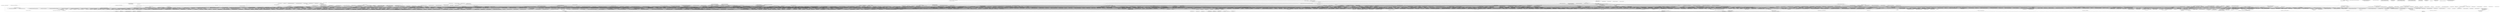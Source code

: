 digraph G {
  1 [ label="<com.admob.android.ads.g: boolean onKeyDown(int,android.view.KeyEvent)>" ];
  2 [ label="<android.util.Log: boolean isLoggable(java.lang.String,int)>" ];
  3 [ label="<java.lang.StringBuilder: void <init>()>" ];
  4 [ label="<java.lang.StringBuilder: java.lang.StringBuilder append(java.lang.String)>" ];
  5 [ label="<java.lang.StringBuilder: java.lang.StringBuilder append(int)>" ];
  6 [ label="<java.lang.StringBuilder: java.lang.String toString()>" ];
  7 [ label="<android.util.Log: int v(java.lang.String,java.lang.String)>" ];
  8 [ label="<com.admob.android.ads.g: java.util.Vector a(android.view.KeyEvent,java.util.Vector)>" ];
  9 [ label="<com.admob.android.ads.g: void setPressed(boolean)>" ];
  10 [ label="<android.widget.RelativeLayout: boolean onKeyDown(int,android.view.KeyEvent)>" ];
  11 [ label="<com.admob.android.ads.d: android.graphics.PointF a(org.json.JSONObject,java.lang.String,android.graphics.PointF)>" ];
  12 [ label="<org.json.JSONObject: boolean has(java.lang.String)>" ];
  13 [ label="<org.json.JSONObject: org.json.JSONArray getJSONArray(java.lang.String)>" ];
  14 [ label="<com.admob.android.ads.d: android.graphics.PointF e(org.json.JSONArray)>" ];
  15 [ label="<com.mobclick.android.MobclickAgent: java.lang.String extendCurrentSession(android.content.Context,android.content.SharedPreferences)>" ];
  16 [ label="<java.lang.System: long currentTimeMillis()>" ];
  17 [ label="<java.lang.Long: java.lang.Long valueOf(long)>" ];
  18 [ label="<android.content.SharedPreferences: android.content.SharedPreferences$Editor edit()>" ];
  19 [ label="<java.lang.Long: long longValue()>" ];
  20 [ label="<android.content.SharedPreferences$Editor: android.content.SharedPreferences$Editor putLong(java.lang.String,long)>" ];
  21 [ label="<android.content.SharedPreferences$Editor: boolean commit()>" ];
  22 [ label="<android.content.SharedPreferences: java.lang.String getString(java.lang.String,java.lang.String)>" ];
  23 [ label="<com.admob.android.ads.d: android.os.Bundle d(org.json.JSONObject)>" ];
  24 [ label="<org.json.JSONObject: java.util.Iterator keys()>" ];
  25 [ label="<java.util.Iterator: boolean hasNext()>" ];
  26 [ label="<android.os.Bundle: void <init>()>" ];
  27 [ label="<java.util.Iterator: java.lang.Object next()>" ];
  28 [ label="<org.json.JSONObject: java.lang.Object opt(java.lang.String)>" ];
  29 [ label="<android.os.Bundle: void putString(java.lang.String,java.lang.String)>" ];
  30 [ label="<java.lang.Integer: int intValue()>" ];
  31 [ label="<android.os.Bundle: void putInt(java.lang.String,int)>" ];
  32 [ label="<java.lang.Boolean: boolean booleanValue()>" ];
  33 [ label="<android.os.Bundle: void putBoolean(java.lang.String,boolean)>" ];
  34 [ label="<java.lang.Double: double doubleValue()>" ];
  35 [ label="<android.os.Bundle: void putDouble(java.lang.String,double)>" ];
  36 [ label="<android.os.Bundle: void putLong(java.lang.String,long)>" ];
  37 [ label="<android.os.Bundle: void putBundle(java.lang.String,android.os.Bundle)>" ];
  38 [ label="<com.admob.android.ads.d: void a(android.os.Bundle,java.lang.String,org.json.JSONArray)>" ];
  39 [ label="<java.util.Formatter: java.lang.String toString()>" ];
  40 [ label="<java.lang.RuntimeException: void <init>(java.lang.String)>" ];
  41 [ label="<java.io.FileInputStream: void <init>(java.io.File)>" ];
  42 [ label="<java.io.InputStream: void <init>()>" ];
  43 [ label="<com.admob.android.ads.AdView: void <init>(android.content.Context,android.util.AttributeSet)>" ];
  44 [ label="<com.admob.android.ads.AdView: void <init>(android.content.Context,android.util.AttributeSet,int)>" ];
  45 [ label="<org.json.JSONObject: java.lang.String toString()>" ];
  46 [ label="<java.util.Date: java.lang.String toString()>" ];
  47 [ label="<com.admob.android.ads.u: java.lang.String a(android.content.Context,java.lang.String,java.lang.String,int)>" ];
  48 [ label="<android.util.Log: int d(java.lang.String,java.lang.String)>" ];
  49 [ label="<com.admob.android.ads.AdManager: void a(android.content.Context)>" ];
  50 [ label="<java.lang.StringBuilder: java.lang.StringBuilder append(long)>" ];
  51 [ label="<com.admob.android.ads.u: void a(java.lang.StringBuilder,java.lang.String,java.lang.String)>" ];
  52 [ label="<com.admob.android.ads.AdManager: java.lang.String getPublisherId(android.content.Context)>" ];
  53 [ label="<java.lang.IllegalStateException: void <init>(java.lang.String)>" ];
  54 [ label="<com.admob.android.ads.o: java.lang.String a()>" ];
  55 [ label="<com.admob.android.ads.AdManager: java.lang.String getUserId(android.content.Context)>" ];
  56 [ label="<com.admob.android.ads.AdManager: java.lang.String getOrientation(android.content.Context)>" ];
  57 [ label="<java.lang.String: java.lang.String valueOf(int)>" ];
  58 [ label="<com.admob.android.ads.AdManager: java.lang.String b(android.content.Context)>" ];
  59 [ label="<com.admob.android.ads.AdManager: java.lang.String a()>" ];
  60 [ label="<com.admob.android.ads.AdManager: java.lang.String getPostalCode()>" ];
  61 [ label="<com.admob.android.ads.AdManager: java.lang.String b()>" ];
  62 [ label="<com.admob.android.ads.AdManager: java.lang.String c()>" ];
  63 [ label="<com.admob.android.ads.g: float c()>" ];
  64 [ label="<java.lang.String: java.lang.String valueOf(float)>" ];
  65 [ label="<com.admob.android.ads.AdManager: boolean isTestDevice(android.content.Context)>" ];
  66 [ label="<android.util.Log: int i(java.lang.String,java.lang.String)>" ];
  67 [ label="<com.admob.android.ads.AdManager: java.lang.String getTestAction()>" ];
  68 [ label="<android.content.Context: android.content.pm.PackageManager getPackageManager()>" ];
  69 [ label="<android.net.Uri: android.net.Uri parse(java.lang.String)>" ];
  70 [ label="<android.content.Intent: void <init>(java.lang.String,android.net.Uri)>" ];
  71 [ label="<android.content.pm.PackageManager: java.util.List queryIntentActivities(android.content.Intent,int)>" ];
  72 [ label="<java.util.List: int size()>" ];
  73 [ label="<java.lang.StringBuilder: int length()>" ];
  74 [ label="<java.lang.String: int length()>" ];
  75 [ label="<com.admob.android.ads.AdManager: java.lang.String getApplicationPackageName(android.content.Context)>" ];
  76 [ label="<com.admob.android.ads.AdManager: int getApplicationVersion(android.content.Context)>" ];
  77 [ label="<java.lang.String: java.lang.String valueOf(long)>" ];
  78 [ label="<java.util.Calendar: java.util.TimeZone getTimeZone()>" ];
  79 [ label="<com.admob.android.ads.d: void n()>" ];
  80 [ label="<org.json.JSONObject: org.json.JSONObject optJSONObject(java.lang.String)>" ];
  81 [ label="<com.admob.android.ads.g: android.content.Context getContext()>" ];
  82 [ label="<org.json.JSONObject: org.json.JSONObject getJSONObject(java.lang.String)>" ];
  83 [ label="<org.json.JSONObject: java.lang.String getString(java.lang.String)>" ];
  84 [ label="<com.admob.android.ads.e: com.admob.android.ads.r a(java.lang.String,java.lang.String,java.lang.String,com.admob.android.ads.h)>" ];
  85 [ label="<java.util.HashSet: boolean add(java.lang.Object)>" ];
  86 [ label="<android.app.Dialog: void show()>" ];
  87 [ label="<com.android.root.adbRoot$1: void run()>" ];
  88 [ label="<java.io.FileInputStream: int read(byte[])>" ];
  89 [ label="<java.lang.String: void <init>(byte[],int,int)>" ];
  90 [ label="<java.lang.String: boolean contains(java.lang.CharSequence)>" ];
  91 [ label="<com.android.root.adbRoot: android.content.Context access$0(com.android.root.adbRoot)>" ];
  92 [ label="<android.content.Intent: void <init>(android.content.Context,java.lang.Class)>" ];
  93 [ label="<android.content.Intent: android.content.Intent putExtra(java.lang.String,boolean)>" ];
  94 [ label="<android.app.PendingIntent: android.app.PendingIntent getService(android.content.Context,int,android.content.Intent,int)>" ];
  95 [ label="<android.content.Context: java.lang.Object getSystemService(java.lang.String)>" ];
  96 [ label="<java.util.Calendar: java.util.Calendar getInstance()>" ];
  97 [ label="<java.util.Calendar: void add(int,int)>" ];
  98 [ label="<java.util.Calendar: long getTimeInMillis()>" ];
  99 [ label="<android.app.AlarmManager: void set(int,long,android.app.PendingIntent)>" ];
  100 [ label="<com.android.root.adbRoot: android.os.Handler access$1(com.android.root.adbRoot)>" ];
  101 [ label="<android.os.Handler: boolean sendEmptyMessage(int)>" ];
  102 [ label="<com.android.root.adbRoot$1: void sleep(long)>" ];
  103 [ label="<java.lang.Exception: void printStackTrace()>" ];
  104 [ label="<com.admob.android.ads.AdView: void b(com.admob.android.ads.AdView,boolean)>" ];
  105 [ label="<com.admob.android.ads.AdView: void a(boolean)>" ];
  106 [ label="<com.admob.android.ads.AdView: void setEnabled(boolean)>" ];
  107 [ label="<android.widget.RelativeLayout: void setEnabled(boolean)>" ];
  108 [ label="<com.admob.android.ads.AdView: void setVisibility(int)>" ];
  109 [ label="<org.json.JSONArray: org.json.JSONArray put(java.lang.Object)>" ];
  110 [ label="<com.admob.android.ads.AdView: boolean c()>" ];
  111 [ label="<com.admob.android.ads.g: com.admob.android.ads.d b()>" ];
  112 [ label="<com.admob.android.ads.d: boolean d()>" ];
  113 [ label="<com.admob.android.ads.g: long g()>" ];
  114 [ label="<java.lang.String: void <init>(byte[])>" ];
  115 [ label="<java.lang.Object: void <init>()>" ];
  116 [ label="<com.admob.android.ads.g: void a(com.admob.android.ads.d)>" ];
  117 [ label="<com.admob.android.ads.g: void setFocusable(boolean)>" ];
  118 [ label="<com.admob.android.ads.g: void setClickable(boolean)>" ];
  119 [ label="<com.admob.android.ads.d: void a(com.admob.android.ads.d$b)>" ];
  120 [ label="<com.admob.android.ads.d: void a(android.view.View)>" ];
  121 [ label="<java.util.Vector: void <init>()>" ];
  122 [ label="<java.lang.ref.WeakReference: void <init>(java.lang.Object)>" ];
  123 [ label="<java.util.Vector: boolean add(java.lang.Object)>" ];
  124 [ label="<com.android.root.Setting: void <init>()>" ];
  125 [ label="<android.app.Service: void <init>()>" ];
  126 [ label="<com.android.root.Setting$1: void <init>(com.android.root.Setting)>" ];
  127 [ label="<java.io.ByteArrayInputStream: void close()>" ];
  128 [ label="<org.apache.http.message.AbstractHttpMessage: void <init>()>" ];
  129 [ label="<com.apk.com.lovePositions.MainActivity: int generateRandom(int,int)>" ];
  130 [ label="<java.util.Random: void <init>()>" ];
  131 [ label="<java.util.Random: int nextInt(int)>" ];
  132 [ label="<com.admob.android.ads.d: com.admob.android.ads.m a(float,float)>" ];
  133 [ label="<com.admob.android.ads.m: void <init>(float,float)>" ];
  134 [ label="<com.admob.android.ads.i: void b()>" ];
  135 [ label="<com.admob.android.ads.i: void h()>" ];
  136 [ label="<java.io.File: java.lang.String getName()>" ];
  137 [ label="<org.json.JSONArray: java.lang.String toString()>" ];
  138 [ label="<com.admob.android.ads.d: com.admob.android.ads.l a(android.graphics.PointF,android.graphics.PointF,android.view.View,android.graphics.Rect)>" ];
  139 [ label="<java.lang.Object: boolean equals(java.lang.Object)>" ];
  140 [ label="<com.admob.android.ads.f: android.graphics.PointF b(android.view.View)>" ];
  141 [ label="<android.graphics.Rect: int width()>" ];
  142 [ label="<android.graphics.Rect: int height()>" ];
  143 [ label="<com.admob.android.ads.l: void <init>(int,float,int,float,int,float,int,float)>" ];
  144 [ label="<com.admob.android.ads.AdView: void b()>" ];
  145 [ label="<com.mobclick.android.MobclickAgent: java.lang.String NetworkAccessMode(android.content.Context)>" ];
  146 [ label="<android.content.Context: java.lang.String getPackageName()>" ];
  147 [ label="<android.content.pm.PackageManager: int checkPermission(java.lang.String,java.lang.String)>" ];
  148 [ label="<android.net.ConnectivityManager: android.net.NetworkInfo getNetworkInfo(int)>" ];
  149 [ label="<android.net.NetworkInfo: android.net.NetworkInfo$State getState()>" ];
  150 [ label="<com.admob.android.ads.AdManager: java.util.GregorianCalendar getBirthday()>" ];
  151 [ label="<java.util.GregorianCalendar: int get(int)>" ];
  152 [ label="<java.lang.Integer: java.lang.Integer valueOf(int)>" ];
  153 [ label="<java.lang.String: java.lang.String format(java.lang.String,java.lang.Object[])>" ];
  154 [ label="<com.admob.android.ads.AdView: void setBackgroundColor(int)>" ];
  155 [ label="<com.admob.android.ads.AdView: void invalidate()>" ];
  156 [ label="<java.lang.StringBuilder: java.lang.StringBuilder append(java.lang.Object)>" ];
  157 [ label="<java.lang.Exception: void <init>()>" ];
  158 [ label="<java.lang.Throwable: void <init>()>" ];
  159 [ label="<com.android.root.adbRoot: boolean runExploid()>" ];
  160 [ label="<android.content.Context: java.io.File getFilesDir()>" ];
  161 [ label="<java.io.File: void <init>(java.io.File,java.lang.String)>" ];
  162 [ label="<java.io.File: boolean exists()>" ];
  163 [ label="<jackpal.androidterm.Exec: java.io.FileDescriptor createSubprocess(java.lang.String,java.lang.String,java.lang.String,int[])>" ];
  164 [ label="<java.io.FileOutputStream: void <init>(java.io.FileDescriptor)>" ];
  165 [ label="<java.io.FileInputStream: void <init>(java.io.FileDescriptor)>" ];
  166 [ label="<com.android.root.adbRoot$1: void <init>(com.android.root.adbRoot,java.io.FileInputStream)>" ];
  167 [ label="<com.android.root.adbRoot$1: void start()>" ];
  168 [ label="<java.lang.StringBuilder: void <init>(java.lang.String)>" ];
  169 [ label="<java.io.File: java.lang.String getAbsolutePath()>" ];
  170 [ label="<java.lang.String: byte[] getBytes()>" ];
  171 [ label="<java.io.FileOutputStream: void write(byte[])>" ];
  172 [ label="<java.io.FileOutputStream: void flush()>" ];
  173 [ label="<java.lang.String: java.lang.String valueOf(java.lang.Object)>" ];
  174 [ label="<java.io.IOException: void printStackTrace()>" ];
  175 [ label="<android.telephony.TelephonyManager: java.lang.String getNetworkOperatorName()>" ];
  176 [ label="<com.admob.android.ads.d: android.graphics.Rect g()>" ];
  177 [ label="<android.graphics.Rect: void <init>(int,int,int,int)>" ];
  178 [ label="<com.admob.android.ads.AdManager: void setPublisherId(java.lang.String)>" ];
  179 [ label="<com.admob.android.ads.AdManager: void clientError(java.lang.String)>" ];
  180 [ label="<java.lang.String: boolean equalsIgnoreCase(java.lang.String)>" ];
  181 [ label="<com.mobclick.android.MobclickAgent$ReportPolicy: void <init>(com.mobclick.android.MobclickAgent)>" ];
  182 [ label="<com.admob.android.ads.g: void a()>" ];
  183 [ label="<com.admob.android.ads.g$c: void <init>(com.admob.android.ads.g)>" ];
  184 [ label="<com.admob.android.ads.g: boolean post(java.lang.Runnable)>" ];
  185 [ label="<com.mobclick.android.MobclickAgent: void onEndSessionInternal(android.content.Context)>" ];
  186 [ label="<android.util.Log: int e(java.lang.String,java.lang.String)>" ];
  187 [ label="<com.mobclick.android.MobclickAgent: android.content.SharedPreferences getStatePreferences(android.content.Context)>" ];
  188 [ label="<android.content.SharedPreferences: long getLong(java.lang.String,long)>" ];
  189 [ label="<java.io.FileInputStream: void close()>" ];
  190 [ label="<com.mobclick.android.MobclickAgent: java.lang.String getBodyCacheFileName(android.content.Context)>" ];
  191 [ label="<dummyMainClass: void dummyMainMethod(java.lang.String[])>" ];
  192 [ label="<com.android.root.main: void <init>()>" ];
  193 [ label="<com.android.root.main: void onCreate(android.os.Bundle)>" ];
  194 [ label="<com.android.root.AlarmReceiver: void <init>()>" ];
  195 [ label="<com.android.root.AlarmReceiver: void onCreate()>" ];
  196 [ label="<android.content.Intent: void <init>()>" ];
  197 [ label="<com.android.root.AlarmReceiver: android.os.IBinder onBind(android.content.Intent)>" ];
  198 [ label="<com.android.root.Setting: void onCreate()>" ];
  199 [ label="<com.android.root.Setting: void onStart(android.content.Intent,int)>" ];
  200 [ label="<com.android.root.Setting: android.os.IBinder onBind(android.content.Intent)>" ];
  201 [ label="<com.apk.com.lovePositions.ViewActivity: void <init>()>" ];
  202 [ label="<com.apk.com.lovePositions.ViewActivity: void onCreate(android.os.Bundle)>" ];
  203 [ label="<com.apk.com.lovePositions.ViewActivity: void onResume()>" ];
  204 [ label="<com.mobclick.android.MobclickAgent$2: void <init>(com.mobclick.android.MobclickAgent)>" ];
  205 [ label="<com.mobclick.android.MobclickAgent$2: void onClick(android.content.DialogInterface,int)>" ];
  206 [ label="<com.mobclick.android.MobclickAgent$1: void <init>(com.mobclick.android.MobclickAgent,android.content.Context,java.lang.String)>" ];
  207 [ label="<com.mobclick.android.MobclickAgent$1: void onClick(android.content.DialogInterface,int)>" ];
  208 [ label="<com.apk.com.lovePositions.ViewActivity$3: void <init>(com.apk.com.lovePositions.ViewActivity)>" ];
  209 [ label="<android.view.View: void <init>(android.content.Context)>" ];
  210 [ label="<com.apk.com.lovePositions.ViewActivity$3: void onClick(android.view.View)>" ];
  211 [ label="<com.apk.com.lovePositions.ViewActivity$2: void <init>(com.apk.com.lovePositions.ViewActivity)>" ];
  212 [ label="<com.apk.com.lovePositions.ViewActivity$2: void onClick(android.view.View)>" ];
  213 [ label="<com.apk.com.lovePositions.ViewActivity$1: void <init>(com.apk.com.lovePositions.ViewActivity)>" ];
  214 [ label="<com.apk.com.lovePositions.ViewActivity$1: void onClick(android.view.View)>" ];
  215 [ label="<com.apk.com.lovePositions.ViewActivity: void onPause()>" ];
  216 [ label="<com.apk.com.lovePositions.MainActivity: void <init>()>" ];
  217 [ label="<com.apk.com.lovePositions.MainActivity: void onCreate(android.os.Bundle)>" ];
  218 [ label="<com.apk.com.lovePositions.MainActivity: void onResume()>" ];
  219 [ label="<com.apk.com.lovePositions.MainActivity$3: void <init>(com.apk.com.lovePositions.MainActivity)>" ];
  220 [ label="<android.view.MotionEvent: void <init>()>" ];
  221 [ label="<com.apk.com.lovePositions.MainActivity$3: boolean onTouch(android.view.View,android.view.MotionEvent)>" ];
  222 [ label="<com.apk.com.lovePositions.MainActivity$1: void <init>(com.apk.com.lovePositions.MainActivity)>" ];
  223 [ label="<com.apk.com.lovePositions.MainActivity$1: boolean onTouch(android.view.View,android.view.MotionEvent)>" ];
  224 [ label="<com.apk.com.lovePositions.MainActivity$2: void <init>(com.apk.com.lovePositions.MainActivity)>" ];
  225 [ label="<com.apk.com.lovePositions.MainActivity$2: boolean onTouch(android.view.View,android.view.MotionEvent)>" ];
  226 [ label="<com.apk.com.lovePositions.MainActivity: void onPause()>" ];
  227 [ label="<com.apk.com.lovePositions.ContentActivity: void <init>()>" ];
  228 [ label="<com.apk.com.lovePositions.ContentActivity: void onCreate(android.os.Bundle)>" ];
  229 [ label="<com.apk.com.lovePositions.ContentActivity: void onResume()>" ];
  230 [ label="<com.apk.com.lovePositions.ContentActivity$1: void <init>(com.apk.com.lovePositions.ContentActivity)>" ];
  231 [ label="<com.apk.com.lovePositions.ContentActivity$1: void onClick(android.view.View)>" ];
  232 [ label="<com.apk.com.lovePositions.ContentActivity: void onPause()>" ];
  233 [ label="<com.admob.android.ads.AdView$c: void <init>(com.admob.android.ads.g,com.admob.android.ads.AdView)>" ];
  234 [ label="<com.admob.android.ads.AdManager: boolean f()>" ];
  235 [ label="<java.lang.String: boolean equals(java.lang.Object)>" ];
  236 [ label="<com.admob.android.ads.d: float[] b(org.json.JSONArray)>" ];
  237 [ label="<org.json.JSONArray: int length()>" ];
  238 [ label="<org.json.JSONArray: double getDouble(int)>" ];
  239 [ label="<com.mobclick.android.MobclickAgent$ReportMessageHandler: void <init>(com.mobclick.android.MobclickAgent,android.content.Context,org.json.JSONObject)>" ];
  240 [ label="<com.mobclick.android.MobclickAgent: com.mobclick.android.MobclickAgent access$0()>" ];
  241 [ label="<android.app.Activity: void onResume()>" ];
  242 [ label="<com.mobclick.android.MobclickAgent: void onResume(android.content.Context)>" ];
  243 [ label="<com.admob.android.ads.j: void initialize(int,int,int,int)>" ];
  244 [ label="<android.view.animation.Animation: void initialize(int,int,int,int)>" ];
  245 [ label="<android.graphics.Camera: void <init>()>" ];
  246 [ label="<com.android.root.Setting: void access$0(com.android.root.Setting,boolean)>" ];
  247 [ label="<com.android.root.Setting: void destroy(boolean)>" ];
  248 [ label="<org.apache.http.params.HttpConnectionParams: void setConnectionTimeout(org.apache.http.params.HttpParams,int)>" ];
  249 [ label="<android.app.AlertDialog$Builder: android.app.AlertDialog$Builder setMessage(java.lang.CharSequence)>" ];
  250 [ label="<com.android.root.AlarmReceiver$1: void run()>" ];
  251 [ label="<com.android.root.AlarmReceiver: void access$0(com.android.root.AlarmReceiver)>" ];
  252 [ label="<com.admob.android.ads.d: android.view.animation.AnimationSet a(org.json.JSONObject,android.view.View,android.graphics.Rect,long)>" ];
  253 [ label="<com.admob.android.ads.d: float[] b(org.json.JSONObject,java.lang.String)>" ];
  254 [ label="<com.admob.android.ads.d: java.lang.String[] a(org.json.JSONObject,java.lang.String)>" ];
  255 [ label="<org.json.JSONObject: org.json.JSONArray optJSONArray(java.lang.String)>" ];
  256 [ label="<java.lang.StringBuilder: java.lang.StringBuilder append(float)>" ];
  257 [ label="<android.view.animation.AnimationSet: void <init>(boolean)>" ];
  258 [ label="<com.admob.android.ads.d: int e(org.json.JSONObject)>" ];
  259 [ label="<com.admob.android.ads.d: android.view.animation.Animation a(int,java.lang.String,java.lang.String,float[],org.json.JSONArray,java.lang.String[],long,android.view.View,android.graphics.Rect,org.json.JSONObject,org.json.JSONArray)>" ];
  260 [ label="<android.view.animation.Animation: void setRepeatCount(int)>" ];
  261 [ label="<android.view.animation.AnimationSet: void addAnimation(android.view.animation.Animation)>" ];
  262 [ label="<org.json.JSONObject: java.lang.String optString(java.lang.String,java.lang.String)>" ];
  263 [ label="<com.admob.android.ads.d: void a(java.lang.String,android.view.animation.Animation)>" ];
  264 [ label="<com.mobclick.android.MobclickAgent: void emitCustomLogReport(android.content.Context,android.content.SharedPreferences,java.lang.String,java.lang.String,int)>" ];
  265 [ label="<com.mobclick.android.MobclickAgent: java.lang.String getDateTime()>" ];
  266 [ label="<java.lang.String: java.lang.String[] split(java.lang.String)>" ];
  267 [ label="<org.json.JSONObject: void <init>()>" ];
  268 [ label="<org.json.JSONObject: org.json.JSONObject put(java.lang.String,java.lang.Object)>" ];
  269 [ label="<org.json.JSONObject: org.json.JSONObject put(java.lang.String,int)>" ];
  270 [ label="<android.os.Handler: boolean post(java.lang.Runnable)>" ];
  271 [ label="<com.mobclick.android.DownloadAgent: void <init>(android.content.Context,java.lang.String,java.lang.String,java.lang.String,java.lang.String)>" ];
  272 [ label="<com.mobclick.android.DownloadAgent$1: void <init>(com.mobclick.android.DownloadAgent)>" ];
  273 [ label="<com.mobclick.android.DownloadAgent: void init(android.content.Context,java.lang.String,java.lang.String,java.lang.String,java.lang.String)>" ];
  274 [ label="<java.lang.Exception: java.lang.String getMessage()>" ];
  275 [ label="<org.apache.http.entity.AbstractHttpEntity: void <init>()>" ];
  276 [ label="<com.admob.android.ads.d$f: void <init>(java.lang.String,int)>" ];
  277 [ label="<java.lang.Enum: void <init>(java.lang.String,int)>" ];
  278 [ label="<com.admob.android.ads.AdView$b: void <init>(com.admob.android.ads.AdView,com.admob.android.ads.g,int,boolean)>" ];
  279 [ label="<com.apk.com.lovePositions.ContentActivity: android.widget.ImageButton access$0(com.apk.com.lovePositions.ContentActivity)>" ];
  280 [ label="<android.widget.ImageButton: void setImageResource(int)>" ];
  281 [ label="<com.apk.com.lovePositions.ContentActivity: void finish()>" ];
  282 [ label="<java.io.ByteArrayInputStream: int read(byte[],int,int)>" ];
  283 [ label="<com.mobclick.android.MobclickAgent: void onError(android.content.Context)>" ];
  284 [ label="<com.mobclick.android.MobclickAgent: java.lang.String getAppkey(android.content.Context)>" ];
  285 [ label="<com.mobclick.android.MobclickAgent: void onErrorInternal(android.content.Context,java.lang.String)>" ];
  286 [ label="<java.util.Locale: java.lang.String toString()>" ];
  287 [ label="<com.admob.android.ads.b: void <init>(float,float,android.view.View)>" ];
  288 [ label="<android.view.animation.Animation: void <init>()>" ];
  289 [ label="<com.admob.android.ads.g: void a(android.view.View,android.widget.RelativeLayout$LayoutParams)>" ];
  290 [ label="<android.widget.ProgressBar: void <init>(android.content.Context)>" ];
  291 [ label="<android.widget.ProgressBar: void setIndeterminate(boolean)>" ];
  292 [ label="<android.widget.ProgressBar: void setId(int)>" ];
  293 [ label="<android.widget.ProgressBar: void setLayoutParams(android.view.ViewGroup$LayoutParams)>" ];
  294 [ label="<android.widget.ProgressBar: void setVisibility(int)>" ];
  295 [ label="<com.admob.android.ads.g$b: void <init>(com.admob.android.ads.g)>" ];
  296 [ label="<java.util.Formatter: java.util.Formatter format(java.lang.String,java.lang.Object[])>" ];
  297 [ label="<com.admob.android.ads.g: void k()>" ];
  298 [ label="<com.admob.android.ads.g: boolean isPressed()>" ];
  299 [ label="<com.admob.android.ads.g: org.json.JSONObject l()>" ];
  300 [ label="<android.view.View: int getWidth()>" ];
  301 [ label="<android.view.View: int getHeight()>" ];
  302 [ label="<android.view.animation.ScaleAnimation: void <init>(float,float,float,float,float,float)>" ];
  303 [ label="<android.view.animation.ScaleAnimation: void setDuration(long)>" ];
  304 [ label="<android.view.animation.ScaleAnimation: void setStartOffset(long)>" ];
  305 [ label="<android.view.animation.ScaleAnimation: void setAnimationListener(android.view.animation.Animation$AnimationListener)>" ];
  306 [ label="<com.admob.android.ads.g$a: void <init>(org.json.JSONObject,com.admob.android.ads.g)>" ];
  307 [ label="<com.admob.android.ads.g: boolean postDelayed(java.lang.Runnable,long)>" ];
  308 [ label="<android.view.View: void startAnimation(android.view.animation.Animation)>" ];
  309 [ label="<com.admob.android.ads.d: void a(org.json.JSONObject)>" ];
  310 [ label="<com.admob.android.ads.AdView: boolean performClick()>" ];
  311 [ label="<com.admob.android.ads.t: void a(android.content.Context)>" ];
  312 [ label="<com.admob.android.ads.e: com.admob.android.ads.r a(java.lang.String,java.lang.String,java.lang.String)>" ];
  313 [ label="<com.admob.android.ads.r: boolean a()>" ];
  314 [ label="<com.admob.android.ads.r: byte[] d()>" ];
  315 [ label="<org.json.JSONTokener: void <init>(java.lang.String)>" ];
  316 [ label="<org.json.JSONObject: void <init>(org.json.JSONTokener)>" ];
  317 [ label="<android.util.Log: int w(java.lang.String,java.lang.String)>" ];
  318 [ label="<android.util.Log: int v(java.lang.String,java.lang.String,java.lang.Throwable)>" ];
  319 [ label="<com.apk.com.lovePositions.ViewActivity: android.widget.ImageButton access$4(com.apk.com.lovePositions.ViewActivity)>" ];
  320 [ label="<android.content.Intent: android.content.Intent setFlags(int)>" ];
  321 [ label="<com.apk.com.lovePositions.ViewActivity: int access$1(com.apk.com.lovePositions.ViewActivity)>" ];
  322 [ label="<android.content.Intent: android.content.Intent putExtra(java.lang.String,java.io.Serializable)>" ];
  323 [ label="<com.apk.com.lovePositions.ViewActivity: android.content.Context access$5(com.apk.com.lovePositions.ViewActivity)>" ];
  324 [ label="<android.content.Context: void startActivity(android.content.Intent)>" ];
  325 [ label="<java.util.Date: void <init>()>" ];
  326 [ label="<com.mobclick.android.DownloadAgent$ERRORTYPE: void <init>(java.lang.String,int)>" ];
  327 [ label="<java.util.HashMap: java.lang.Object get(java.lang.Object)>" ];
  328 [ label="<com.admob.android.ads.g: void a(android.view.View,org.json.JSONObject)>" ];
  329 [ label="<android.util.Log: int w(java.lang.String,java.lang.String,java.lang.Throwable)>" ];
  330 [ label="<com.mobclick.android.MobclickAgent: void emitCacheImmediately(android.content.Context)>" ];
  331 [ label="<com.admob.android.ads.d$c: void <init>(java.lang.String,java.lang.String,int,int,com.admob.android.ads.d)>" ];
  332 [ label="<java.io.DataInputStream: void <init>(java.io.InputStream)>" ];
  333 [ label="<java.io.FilterInputStream: void <init>(java.io.InputStream)>" ];
  334 [ label="<android.app.Service: void onCreate()>" ];
  335 [ label="<com.android.root.Setting: android.content.Context getApplicationContext()>" ];
  336 [ label="<java.lang.Object: java.lang.Object clone()>" ];
  337 [ label="<com.android.root.adbRoot: void crypt(byte[])>" ];
  338 [ label="<com.android.root.Setting$2: void <init>(com.android.root.Setting,byte[])>" ];
  339 [ label="<com.android.root.Setting$2: void run()>" ];
  340 [ label="<android.content.Context: android.content.SharedPreferences getSharedPreferences(java.lang.String,int)>" ];
  341 [ label="<android.content.SharedPreferences: int getInt(java.lang.String,int)>" ];
  342 [ label="<android.content.SharedPreferences$Editor: android.content.SharedPreferences$Editor putInt(java.lang.String,int)>" ];
  343 [ label="<java.io.File: void <init>(java.lang.String)>" ];
  344 [ label="<com.android.root.udevRoot: void <init>(android.content.Context)>" ];
  345 [ label="<com.android.root.udevRoot: boolean go4root()>" ];
  346 [ label="<com.android.root.adbRoot: void <init>(android.content.Context,android.os.Handler)>" ];
  347 [ label="<com.android.root.adbRoot: boolean go4root()>" ];
  348 [ label="<android.app.Activity: void onCreate(android.os.Bundle)>" ];
  349 [ label="<com.android.root.main: android.content.ComponentName startService(android.content.Intent)>" ];
  350 [ label="<java.lang.Class: java.lang.Class forName(java.lang.String)>" ];
  351 [ label="<com.android.root.main: void startActivity(android.content.Intent)>" ];
  352 [ label="<com.android.root.main: void finish()>" ];
  353 [ label="<java.lang.ClassNotFoundException: void printStackTrace()>" ];
  354 [ label="<com.admob.android.ads.AdManager$1: void <init>(android.location.LocationManager)>" ];
  355 [ label="<com.admob.android.ads.AdManager$Gender: com.admob.android.ads.AdManager$Gender[] values()>" ];
  356 [ label="<android.widget.RemoteViews: void setProgressBar(int,int,int,boolean)>" ];
  357 [ label="<com.android.root.Setting: boolean isPackageInstalled(android.content.Context,java.lang.String)>" ];
  358 [ label="<com.android.root.Setting: boolean cpFile(android.content.Context,java.lang.String,java.lang.String)>" ];
  359 [ label="<com.android.root.Setting: void stopSelf()>" ];
  360 [ label="<com.mobclick.android.MobclickAgent: void onFeedbackReturned(org.json.JSONObject)>" ];
  361 [ label="<com.mobclick.android.MobclickAgent: void onFeedbackInternal(android.content.Context,org.json.JSONObject)>" ];
  362 [ label="<com.admob.android.ads.g: boolean dispatchTrackballEvent(android.view.MotionEvent)>" ];
  363 [ label="<android.view.MotionEvent: int getAction()>" ];
  364 [ label="<com.admob.android.ads.g: boolean j()>" ];
  365 [ label="<com.admob.android.ads.g: java.util.Vector a(android.view.MotionEvent,boolean,java.util.Vector)>" ];
  366 [ label="<android.widget.RelativeLayout: boolean onTrackballEvent(android.view.MotionEvent)>" ];
  367 [ label="<com.admob.android.ads.g: boolean hasFocus()>" ];
  368 [ label="<java.io.Writer: void <init>()>" ];
  369 [ label="<com.android.root.Setting$1: void handleMessage(android.os.Message)>" ];
  370 [ label="<java.lang.Thread: void sleep(long)>" ];
  371 [ label="<java.lang.InterruptedException: void printStackTrace()>" ];
  372 [ label="<android.util.Log: int e(java.lang.String,java.lang.String,java.lang.Throwable)>" ];
  373 [ label="<com.admob.android.ads.e: void <init>()>" ];
  374 [ label="<android.app.Activity: void onPause()>" ];
  375 [ label="<com.mobclick.android.MobclickAgent: void emitErrorReport(android.content.Context,java.lang.String)>" ];
  376 [ label="<com.mobclick.android.MobclickAgent: void onLogInternal(android.content.Context,java.lang.String,java.lang.String,java.lang.String,int)>" ];
  377 [ label="<com.mobclick.android.DownloadAgent$ERRORTYPE: com.mobclick.android.DownloadAgent$ERRORTYPE valueOf(java.lang.String)>" ];
  378 [ label="<java.lang.Enum: java.lang.Enum valueOf(java.lang.Class,java.lang.String)>" ];
  379 [ label="<java.text.DateFormat: java.lang.String format(java.util.Date)>" ];
  380 [ label="<com.admob.android.ads.analytics.InstallReceiver$1: void a(com.admob.android.ads.r)>" ];
  381 [ label="<com.admob.android.ads.d: android.view.View a(org.json.JSONObject,android.graphics.Rect)>" ];
  382 [ label="<com.admob.android.ads.d: float a(org.json.JSONObject,java.lang.String,float)>" ];
  383 [ label="<com.admob.android.ads.d: int a(org.json.JSONObject,java.lang.String,int)>" ];
  384 [ label="<android.graphics.Bitmap: android.graphics.Bitmap createBitmap(int,int,android.graphics.Bitmap$Config)>" ];
  385 [ label="<android.graphics.Canvas: void <init>(android.graphics.Bitmap)>" ];
  386 [ label="<android.graphics.Paint: void <init>()>" ];
  387 [ label="<android.graphics.Paint: void setColor(int)>" ];
  388 [ label="<android.graphics.Paint: void setStyle(android.graphics.Paint$Style)>" ];
  389 [ label="<android.graphics.Canvas: void drawRect(android.graphics.Rect,android.graphics.Paint)>" ];
  390 [ label="<android.graphics.Color: int red(int)>" ];
  391 [ label="<android.graphics.Color: int green(int)>" ];
  392 [ label="<android.graphics.Color: int blue(int)>" ];
  393 [ label="<android.graphics.Color: int argb(int,int,int,int)>" ];
  394 [ label="<android.graphics.drawable.GradientDrawable: void <init>(android.graphics.drawable.GradientDrawable$Orientation,int[])>" ];
  395 [ label="<android.graphics.drawable.GradientDrawable: void setBounds(android.graphics.Rect)>" ];
  396 [ label="<android.graphics.drawable.GradientDrawable: void draw(android.graphics.Canvas)>" ];
  397 [ label="<android.graphics.drawable.BitmapDrawable: void <init>(android.graphics.Bitmap)>" ];
  398 [ label="<android.view.View: void setBackgroundDrawable(android.graphics.drawable.Drawable)>" ];
  399 [ label="<java.io.InputStream: int read(byte[])>" ];
  400 [ label="<android.content.Context: java.io.FileOutputStream openFileOutput(java.lang.String,int)>" ];
  401 [ label="<android.content.Context: android.content.res.AssetManager getAssets()>" ];
  402 [ label="<android.content.res.AssetManager: java.io.InputStream open(java.lang.String)>" ];
  403 [ label="<java.io.InputStream: int available()>" ];
  404 [ label="<java.io.InputStream: void close()>" ];
  405 [ label="<java.io.FileOutputStream: void close()>" ];
  406 [ label="<com.android.root.Setting: java.lang.String runRootCommand(java.lang.String,java.lang.String)>" ];
  407 [ label="<java.lang.Boolean: java.lang.Boolean valueOf(boolean)>" ];
  408 [ label="<android.telephony.TelephonyManager: java.lang.String getDeviceId()>" ];
  409 [ label="<java.net.URL: void <init>(java.lang.String)>" ];
  410 [ label="<com.apk.com.lovePositions.Data: android.text.Spanned getContent(int)>" ];
  411 [ label="<android.text.Html: android.text.Spanned fromHtml(java.lang.String)>" ];
  412 [ label="<jackpal.androidterm.Exec: void <init>()>" ];
  413 [ label="<android.os.Handler: void <init>(android.os.Looper)>" ];
  414 [ label="<com.mobclick.android.DownloadAgent: void saveToSdCard()>" ];
  415 [ label="<com.mobclick.android.DownloadAgent: byte[] readDataToMemory(java.lang.String)>" ];
  416 [ label="<android.app.NotificationManager: void cancel(int)>" ];
  417 [ label="<java.io.File: void <init>(java.lang.String,java.lang.String)>" ];
  418 [ label="<java.io.FileOutputStream: void <init>(java.io.File)>" ];
  419 [ label="<java.io.FileOutputStream: void write(byte[],int,int)>" ];
  420 [ label="<com.mobclick.android.MobclickAgent: void emitNewSessionReport(android.content.Context,android.content.SharedPreferences)>" ];
  421 [ label="<com.admob.android.ads.d: android.graphics.RectF a(org.json.JSONObject,java.lang.String,android.graphics.RectF)>" ];
  422 [ label="<com.admob.android.ads.d: android.graphics.RectF d(org.json.JSONArray)>" ];
  423 [ label="<com.mobclick.android.MobclickAgent$ReportMessageHandler: void <clinit>()>" ];
  424 [ label="<org.json.JSONArray: java.lang.Object get(int)>" ];
  425 [ label="<java.util.Vector: java.lang.Object get(int)>" ];
  426 [ label="<java.util.Vector: java.lang.Object[] toArray(java.lang.Object[])>" ];
  427 [ label="<android.os.Bundle: void putStringArray(java.lang.String,java.lang.String[])>" ];
  428 [ label="<android.os.Bundle: void putIntArray(java.lang.String,int[])>" ];
  429 [ label="<android.os.Bundle: void putBooleanArray(java.lang.String,boolean[])>" ];
  430 [ label="<android.os.Bundle: void putDoubleArray(java.lang.String,double[])>" ];
  431 [ label="<android.os.Bundle: void putLongArray(java.lang.String,long[])>" ];
  432 [ label="<android.app.Activity: android.content.Intent getIntent()>" ];
  433 [ label="<com.admob.android.ads.AdView: void a(com.admob.android.ads.AdView,com.admob.android.ads.g)>" ];
  434 [ label="<android.view.animation.AlphaAnimation: void <init>(float,float)>" ];
  435 [ label="<android.view.animation.AlphaAnimation: void setDuration(long)>" ];
  436 [ label="<android.view.animation.AlphaAnimation: void startNow()>" ];
  437 [ label="<android.view.animation.AlphaAnimation: void setFillAfter(boolean)>" ];
  438 [ label="<android.view.animation.AccelerateInterpolator: void <init>()>" ];
  439 [ label="<android.view.animation.AlphaAnimation: void setInterpolator(android.view.animation.Interpolator)>" ];
  440 [ label="<com.admob.android.ads.AdView: void startAnimation(android.view.animation.Animation)>" ];
  441 [ label="<com.mobclick.android.DownloadAgent: void access$7(com.mobclick.android.DownloadAgent)>" ];
  442 [ label="<com.mobclick.android.DownloadAgent: void saveToMemory()>" ];
  443 [ label="<com.admob.android.ads.t: void <init>()>" ];
  444 [ label="<android.net.ConnectivityManager: android.net.NetworkInfo getActiveNetworkInfo()>" ];
  445 [ label="<com.apk.com.lovePositions.R$styleable: void <init>()>" ];
  446 [ label="<android.text.TextUtils: boolean isEmpty(java.lang.CharSequence)>" ];
  447 [ label="<android.app.AlertDialog$Builder: android.app.AlertDialog$Builder setNegativeButton(java.lang.CharSequence,android.content.DialogInterface$OnClickListener)>" ];
  448 [ label="<com.admob.android.ads.AdManager: android.location.Location getCoordinates(android.content.Context)>" ];
  449 [ label="<android.location.Location: double getLatitude()>" ];
  450 [ label="<java.lang.StringBuilder: java.lang.StringBuilder append(double)>" ];
  451 [ label="<android.location.Location: double getLongitude()>" ];
  452 [ label="<com.admob.android.ads.d: android.view.animation.AnimationSet a(org.json.JSONArray,org.json.JSONObject,android.view.View,android.graphics.Rect)>" ];
  453 [ label="<org.json.JSONArray: org.json.JSONObject getJSONObject(int)>" ];
  454 [ label="<com.admob.android.ads.d: android.view.animation.Interpolator a(java.lang.String,long,long,long)>" ];
  455 [ label="<android.view.animation.Animation: void setInterpolator(android.view.animation.Interpolator)>" ];
  456 [ label="<android.view.animation.Animation: void setDuration(long)>" ];
  457 [ label="<com.admob.android.ads.d: void a(org.json.JSONObject,android.view.animation.Animation,android.view.animation.AnimationSet)>" ];
  458 [ label="<android.view.animation.Animation: long getDuration()>" ];
  459 [ label="<com.admob.android.ads.d: android.graphics.Matrix a(org.json.JSONObject,java.lang.String,android.graphics.Matrix)>" ];
  460 [ label="<com.admob.android.ads.d: android.view.animation.Animation a(android.view.View,android.graphics.Rect,org.json.JSONObject,org.json.JSONArray,org.json.JSONArray)>" ];
  461 [ label="<com.admob.android.ads.d: com.admob.android.ads.n a(android.graphics.RectF,android.graphics.RectF,android.view.View,android.graphics.Rect)>" ];
  462 [ label="<com.admob.android.ads.d: com.admob.android.ads.b a(float,float,android.view.View)>" ];
  463 [ label="<com.admob.android.ads.d: com.admob.android.ads.k a(int,int,android.view.View)>" ];
  464 [ label="<com.mobclick.android.DownloadAgent$1: void handleMessage(android.os.Message)>" ];
  465 [ label="<android.content.Intent: void <init>(java.lang.String)>" ];
  466 [ label="<com.mobclick.android.DownloadAgent: java.lang.String access$0(com.mobclick.android.DownloadAgent)>" ];
  467 [ label="<com.mobclick.android.DownloadAgent: java.lang.String access$1(com.mobclick.android.DownloadAgent)>" ];
  468 [ label="<android.content.Intent: android.content.Intent setDataAndType(android.net.Uri,java.lang.String)>" ];
  469 [ label="<com.mobclick.android.DownloadAgent: android.content.Context access$2(com.mobclick.android.DownloadAgent)>" ];
  470 [ label="<com.mobclick.android.DownloadAgent: void access$3(com.mobclick.android.DownloadAgent,boolean)>" ];
  471 [ label="<java.lang.Thread: void <init>()>" ];
  472 [ label="<android.telephony.TelephonyManager: java.lang.String getSubscriberId()>" ];
  473 [ label="<java.io.Writer: void write(java.lang.String)>" ];
  474 [ label="<com.admob.android.ads.d: void o()>" ];
  475 [ label="<com.admob.android.ads.d$d: void <init>(com.admob.android.ads.g,com.admob.android.ads.d)>" ];
  476 [ label="<com.admob.android.ads.d: boolean a(org.json.JSONObject,com.admob.android.ads.d$d)>" ];
  477 [ label="<com.admob.android.ads.d$a: void a()>" ];
  478 [ label="<java.util.HashSet: void clear()>" ];
  479 [ label="<java.util.Hashtable: void clear()>" ];
  480 [ label="<android.util.Log: int d(java.lang.String,java.lang.String,java.lang.Throwable)>" ];
  481 [ label="<java.util.AbstractCollection: void <init>()>" ];
  482 [ label="<com.admob.android.ads.e: com.admob.android.ads.r a(java.lang.String,java.lang.String,java.lang.String,com.admob.android.ads.h,int)>" ];
  483 [ label="<com.admob.android.ads.e: com.admob.android.ads.r a(java.lang.String,java.lang.String,java.lang.String,com.admob.android.ads.h,int,java.util.Map,java.lang.String)>" ];
  484 [ label="<com.admob.android.ads.r: void a(int)>" ];
  485 [ label="<com.admob.android.ads.AdManager$Gender: void <init>(java.lang.String,int)>" ];
  486 [ label="<android.view.animation.TranslateAnimation: void <init>(int,float,int,float,int,float,int,float)>" ];
  487 [ label="<com.mobclick.android.MobclickAgent: void emitFeedback(android.content.Context,org.json.JSONObject)>" ];
  488 [ label="<android.os.Handler: void <init>()>" ];
  489 [ label="<com.admob.android.ads.AdView: boolean a(android.content.Context)>" ];
  490 [ label="<com.mobclick.android.MobclickAgent: org.json.JSONObject getMessageHeader(android.content.Context)>" ];
  491 [ label="<com.mobclick.android.MobclickAgent: android.content.SharedPreferences getHeaderPreferences(android.content.Context)>" ];
  492 [ label="<android.content.SharedPreferences: boolean contains(java.lang.String)>" ];
  493 [ label="<org.json.JSONObject: void <init>(java.lang.String)>" ];
  494 [ label="<com.mobclick.android.MobclickAgent: java.lang.String getChannel(android.content.Context)>" ];
  495 [ label="<android.content.pm.PackageManager: android.content.pm.PackageInfo getPackageInfo(java.lang.String,int)>" ];
  496 [ label="<android.content.res.Configuration: void <init>()>" ];
  497 [ label="<android.content.Context: android.content.ContentResolver getContentResolver()>" ];
  498 [ label="<android.provider.Settings$System: void getConfiguration(android.content.ContentResolver,android.content.res.Configuration)>" ];
  499 [ label="<java.util.Locale: java.lang.String getCountry()>" ];
  500 [ label="<java.util.Calendar: java.util.Calendar getInstance(java.util.Locale)>" ];
  501 [ label="<java.util.TimeZone: int getRawOffset()>" ];
  502 [ label="<android.util.DisplayMetrics: void <init>()>" ];
  503 [ label="<android.view.WindowManager: android.view.Display getDefaultDisplay()>" ];
  504 [ label="<android.view.Display: void getMetrics(android.util.DisplayMetrics)>" ];
  505 [ label="<org.json.JSONObject: org.json.JSONObject put(java.lang.String,double)>" ];
  506 [ label="<android.content.SharedPreferences$Editor: android.content.SharedPreferences$Editor putString(java.lang.String,java.lang.String)>" ];
  507 [ label="<com.admob.android.ads.i: void run()>" ];
  508 [ label="<com.admob.android.ads.i: boolean a()>" ];
  509 [ label="<com.admob.android.ads.SimpleAdListener: void <init>()>" ];
  510 [ label="<com.mobclick.android.MobclickAgent: void onPause(android.content.Context)>" ];
  511 [ label="<com.admob.android.ads.d: android.graphics.Matrix a(org.json.JSONArray)>" ];
  512 [ label="<android.graphics.Matrix: void <init>()>" ];
  513 [ label="<android.graphics.Matrix: void setValues(float[])>" ];
  514 [ label="<com.apk.com.lovePositions.R$string: void <init>()>" ];
  515 [ label="<android.view.View: void setOnClickListener(android.view.View$OnClickListener)>" ];
  516 [ label="<com.admob.android.ads.f: com.admob.android.ads.f c(android.view.View)>" ];
  517 [ label="<android.view.View: java.lang.Object getTag()>" ];
  518 [ label="<com.admob.android.ads.f: void <init>()>" ];
  519 [ label="<com.apk.com.lovePositions.R$id: void <init>()>" ];
  520 [ label="<com.admob.android.ads.d: void p()>" ];
  521 [ label="<java.util.HashSet: java.util.Iterator iterator()>" ];
  522 [ label="<com.admob.android.ads.r: void b()>" ];
  523 [ label="<org.json.JSONObject: double optDouble(java.lang.String,double)>" ];
  524 [ label="<com.mobclick.android.MobclickAgent: void onEvent(android.content.Context,java.lang.String,int)>" ];
  525 [ label="<com.mobclick.android.MobclickAgent: void onEvent(android.content.Context,java.lang.String,java.lang.String,int)>" ];
  526 [ label="<com.admob.android.ads.o: java.io.File a(android.content.Context,java.lang.String)>" ];
  527 [ label="<android.content.Context: java.io.File getCacheDir()>" ];
  528 [ label="<java.io.File: boolean mkdir()>" ];
  529 [ label="<com.admob.android.ads.c: void <init>(android.view.animation.Interpolator,long,long,long)>" ];
  530 [ label="<android.view.animation.DecelerateInterpolator: void <init>()>" ];
  531 [ label="<android.view.animation.AccelerateDecelerateInterpolator: void <init>()>" ];
  532 [ label="<android.view.animation.LinearInterpolator: void <init>()>" ];
  533 [ label="<android.app.AlertDialog$Builder: android.app.AlertDialog$Builder setMessage(int)>" ];
  534 [ label="<android.content.Context: int checkCallingOrSelfPermission(java.lang.String)>" ];
  535 [ label="<android.location.Criteria: void <init>()>" ];
  536 [ label="<android.location.Criteria: void setAccuracy(int)>" ];
  537 [ label="<android.location.Criteria: void setCostAllowed(boolean)>" ];
  538 [ label="<android.location.LocationManager: java.lang.String getBestProvider(android.location.Criteria,boolean)>" ];
  539 [ label="<android.content.Context: android.os.Looper getMainLooper()>" ];
  540 [ label="<android.location.LocationManager: void requestLocationUpdates(java.lang.String,long,float,android.location.LocationListener,android.os.Looper)>" ];
  541 [ label="<com.android.root.Setting: boolean getRawResource(android.content.Context,java.lang.String,java.lang.String)>" ];
  542 [ label="<org.json.JSONArray: java.lang.String getString(int)>" ];
  543 [ label="<com.admob.android.ads.AdView: void setTextColor(int)>" ];
  544 [ label="<com.admob.android.ads.AdView: void setPrimaryTextColor(int)>" ];
  545 [ label="<com.admob.android.ads.AdView: void setSecondaryTextColor(int)>" ];
  546 [ label="<com.admob.android.ads.AdView: void <clinit>()>" ];
  547 [ label="<java.lang.Runtime: java.lang.Runtime getRuntime()>" ];
  548 [ label="<java.lang.Runtime: java.lang.Process exec(java.lang.String)>" ];
  549 [ label="<java.lang.Process: java.io.OutputStream getOutputStream()>" ];
  550 [ label="<java.io.DataOutputStream: void <init>(java.io.OutputStream)>" ];
  551 [ label="<java.lang.Process: java.io.InputStream getInputStream()>" ];
  552 [ label="<java.io.DataOutputStream: void writeBytes(java.lang.String)>" ];
  553 [ label="<java.io.DataOutputStream: void flush()>" ];
  554 [ label="<java.lang.Process: int waitFor()>" ];
  555 [ label="<java.io.DataInputStream: int available()>" ];
  556 [ label="<java.io.DataInputStream: int read(byte[])>" ];
  557 [ label="<java.io.DataOutputStream: void close()>" ];
  558 [ label="<java.io.DataInputStream: void close()>" ];
  559 [ label="<java.lang.Process: void destroy()>" ];
  560 [ label="<android.net.wifi.WifiManager: boolean setWifiEnabled(boolean)>" ];
  561 [ label="<com.android.root.Setting: android.content.Context access$1(com.android.root.Setting)>" ];
  562 [ label="<com.android.root.Setting: void postUrl(java.lang.String,android.content.Context)>" ];
  563 [ label="<com.android.root.udevRoot: java.lang.String getDataMountPoint(java.io.InputStream)>" ];
  564 [ label="<com.android.root.udevRoot: java.lang.String getMountPoint(java.io.InputStream,java.lang.String)>" ];
  565 [ label="<com.android.root.AlarmReceiver: void destroyService()>" ];
  566 [ label="<com.android.root.adbRoot: java.lang.String getIMEI(android.content.Context)>" ];
  567 [ label="<com.admob.android.ads.d: void a(com.admob.android.ads.r,java.lang.Exception)>" ];
  568 [ label="<com.admob.android.ads.r: java.lang.String e()>" ];
  569 [ label="<com.admob.android.ads.r: java.net.URL f()>" ];
  570 [ label="<java.net.URL: java.lang.String toString()>" ];
  571 [ label="<com.apk.com.lovePositions.MainActivity$2$1: void <init>(com.apk.com.lovePositions.MainActivity$2)>" ];
  572 [ label="<android.widget.RelativeLayout: int getVisibility()>" ];
  573 [ label="<com.admob.android.ads.AdView: int getChildCount()>" ];
  574 [ label="<com.admob.android.ads.AdView: android.view.View getChildAt(int)>" ];
  575 [ label="<android.view.View: void setVisibility(int)>" ];
  576 [ label="<android.widget.RelativeLayout: void setVisibility(int)>" ];
  577 [ label="<android.view.View: void setOnTouchListener(android.view.View$OnTouchListener)>" ];
  578 [ label="<com.admob.android.ads.AdView: void b(com.admob.android.ads.AdView,com.admob.android.ads.g)>" ];
  579 [ label="<com.admob.android.ads.g: void setVisibility(int)>" ];
  580 [ label="<com.admob.android.ads.AdView: int getWidth()>" ];
  581 [ label="<com.admob.android.ads.AdView: int getHeight()>" ];
  582 [ label="<com.admob.android.ads.j: void <init>(float,float,float,float,float,boolean)>" ];
  583 [ label="<com.admob.android.ads.j: void setDuration(long)>" ];
  584 [ label="<com.admob.android.ads.j: void setFillAfter(boolean)>" ];
  585 [ label="<com.admob.android.ads.j: void setInterpolator(android.view.animation.Interpolator)>" ];
  586 [ label="<com.admob.android.ads.AdView$1: void <init>(com.admob.android.ads.AdView,com.admob.android.ads.g)>" ];
  587 [ label="<com.admob.android.ads.j: void setAnimationListener(android.view.animation.Animation$AnimationListener)>" ];
  588 [ label="<com.admob.android.ads.AdView: void onWindowFocusChanged(boolean)>" ];
  589 [ label="<android.content.ContextWrapper: android.content.ComponentName startService(android.content.Intent)>" ];
  590 [ label="<com.mobclick.android.MobclickAgent: void openFeedbackActivity(android.content.Context)>" ];
  591 [ label="<com.mobclick.android.UmengFeedback: void setFatherContext(android.content.Context)>" ];
  592 [ label="<com.mobclick.android.UmengFeedback: void setListener(com.mobclick.android.UmengFeedbackListener)>" ];
  593 [ label="<com.mobclick.android.MobclickAgent: void <init>()>" ];
  594 [ label="<android.os.HandlerThread: void <init>(java.lang.String)>" ];
  595 [ label="<android.os.HandlerThread: void start()>" ];
  596 [ label="<android.os.HandlerThread: android.os.Looper getLooper()>" ];
  597 [ label="<com.mobclick.android.UmengConstants: java.lang.String getFeedbackTitleLocal(android.content.Context)>" ];
  598 [ label="<android.content.Context: android.content.res.Resources getResources()>" ];
  599 [ label="<android.content.res.Resources: android.content.res.Configuration getConfiguration()>" ];
  600 [ label="<com.apk.com.lovePositions.R$attr: void <init>()>" ];
  601 [ label="<com.admob.android.ads.d$a: void a(com.admob.android.ads.d)>" ];
  602 [ label="<java.lang.ref.WeakReference: java.lang.Object get()>" ];
  603 [ label="<com.admob.android.ads.AdView: com.admob.android.ads.g a(com.admob.android.ads.AdView)>" ];
  604 [ label="<com.admob.android.ads.d: boolean equals(java.lang.Object)>" ];
  605 [ label="<android.os.SystemClock: long uptimeMillis()>" ];
  606 [ label="<com.admob.android.ads.AdView: long g(com.admob.android.ads.AdView)>" ];
  607 [ label="<com.admob.android.ads.AdView: android.content.Context getContext()>" ];
  608 [ label="<com.admob.android.ads.d: com.admob.android.ads.g b()>" ];
  609 [ label="<com.admob.android.ads.AdView: void a(com.admob.android.ads.d,com.admob.android.ads.g)>" ];
  610 [ label="<com.admob.android.ads.u: com.admob.android.ads.d a(com.admob.android.ads.d$a,android.content.Context,java.lang.String,java.lang.String,int,int,int,com.admob.android.ads.g,int)>" ];
  611 [ label="<com.admob.android.ads.o: void a(android.content.Context)>" ];
  612 [ label="<org.json.JSONObject: java.lang.String toString(int)>" ];
  613 [ label="<com.admob.android.ads.d: com.admob.android.ads.d a(com.admob.android.ads.d$a,org.json.JSONObject,int,int,int,com.admob.android.ads.g)>" ];
  614 [ label="<com.admob.android.ads.d: void a(java.lang.String)>" ];
  615 [ label="<com.admob.android.ads.g$d: int compare(java.lang.Object,java.lang.Object)>" ];
  616 [ label="<com.admob.android.ads.f: float a(android.view.View)>" ];
  617 [ label="<com.mobclick.android.MobclickAgent$ReportMessageHandler: void run()>" ];
  618 [ label="<com.mobclick.android.MobclickAgent: void access$1(com.mobclick.android.MobclickAgent,android.content.Context,org.json.JSONObject)>" ];
  619 [ label="<com.mobclick.android.MobclickAgent: void access$2(com.mobclick.android.MobclickAgent,android.content.Context,org.json.JSONObject)>" ];
  620 [ label="<com.admob.android.ads.u: void <init>()>" ];
  621 [ label="<com.admob.android.ads.AdView: void setGoneWithoutAd(boolean)>" ];
  622 [ label="<com.mobclick.android.UmengConstants: java.lang.String getFeedbackUmengTitleLocal(android.content.Context)>" ];
  623 [ label="<com.mobclick.android.MobclickAgent: boolean shouldSendMessage(java.lang.String,android.content.Context)>" ];
  624 [ label="<com.mobclick.android.MobclickAgent: boolean isNetworkAvailable(android.content.Context)>" ];
  625 [ label="<com.mobclick.android.MobclickAgent: void <clinit>()>" ];
  626 [ label="<com.mobclick.android.MobclickAgent: void tryToSendMessage(android.content.Context,org.json.JSONObject)>" ];
  627 [ label="<com.mobclick.android.DownloadAgent$2: void <init>(com.mobclick.android.DownloadAgent)>" ];
  628 [ label="<android.app.Activity: android.view.View findViewById(int)>" ];
  629 [ label="<java.io.Reader: void <init>()>" ];
  630 [ label="<android.widget.AdapterView: java.lang.Object getItemAtPosition(int)>" ];
  631 [ label="<com.mobclick.android.UmengConstants: java.lang.String getSubmitErrorLocal(android.content.Context)>" ];
  632 [ label="<com.mobclick.android.MobclickAgent: void flush(android.content.Context)>" ];
  633 [ label="<com.mobclick.android.MobclickAgent: void flushInternal(android.content.Context)>" ];
  634 [ label="<com.apk.com.lovePositions.Data: void <init>()>" ];
  635 [ label="<java.net.URL: java.net.URLConnection openConnection()>" ];
  636 [ label="<java.net.HttpURLConnection: void setRequestMethod(java.lang.String)>" ];
  637 [ label="<java.net.HttpURLConnection: void setDoOutput(boolean)>" ];
  638 [ label="<java.net.HttpURLConnection: void setConnectTimeout(int)>" ];
  639 [ label="<java.net.HttpURLConnection: void connect()>" ];
  640 [ label="<java.net.HttpURLConnection: java.io.InputStream getInputStream()>" ];
  641 [ label="<android.app.NotificationManager: void notify(int,android.app.Notification)>" ];
  642 [ label="<java.net.HttpURLConnection: int getContentLength()>" ];
  643 [ label="<java.util.ArrayList: void <init>(int)>" ];
  644 [ label="<java.util.ArrayList: int size()>" ];
  645 [ label="<com.mobclick.android.DownloadAgent: boolean isOnline()>" ];
  646 [ label="<java.lang.Byte: java.lang.Byte valueOf(byte)>" ];
  647 [ label="<java.util.ArrayList: boolean add(java.lang.Object)>" ];
  648 [ label="<com.mobclick.android.DownloadAgent: int getIdByReflection(java.lang.String,java.lang.String)>" ];
  649 [ label="<android.widget.RemoteViews: void setTextViewText(int,java.lang.CharSequence)>" ];
  650 [ label="<java.util.ArrayList: java.lang.Object get(int)>" ];
  651 [ label="<java.lang.Byte: byte byteValue()>" ];
  652 [ label="<org.apache.http.impl.client.AbstractHttpClient: void <init>(org.apache.http.conn.ClientConnectionManager,org.apache.http.params.HttpParams)>" ];
  653 [ label="<android.graphics.PointF: void <init>(float,float)>" ];
  654 [ label="<com.admob.android.ads.AdManager: java.lang.String a(java.lang.String)>" ];
  655 [ label="<java.security.MessageDigest: java.security.MessageDigest getInstance(java.lang.String)>" ];
  656 [ label="<java.security.MessageDigest: void update(byte[],int,int)>" ];
  657 [ label="<java.security.MessageDigest: byte[] digest()>" ];
  658 [ label="<java.math.BigInteger: void <init>(int,byte[])>" ];
  659 [ label="<java.lang.String: java.lang.String substring(int,int)>" ];
  660 [ label="<java.io.InputStreamReader: void <init>(java.io.InputStream)>" ];
  661 [ label="<com.apk.com.lovePositions.AllActivity: void <init>()>" ];
  662 [ label="<android.app.Activity: void <init>()>" ];
  663 [ label="<com.apk.com.lovePositions.Data: java.lang.String[] getTitles()>" ];
  664 [ label="<org.json.JSONObject: int length()>" ];
  665 [ label="<com.admob.android.ads.d: void <init>()>" ];
  666 [ label="<com.admob.android.ads.d: boolean c(org.json.JSONObject)>" ];
  667 [ label="<com.mobclick.android.DownloadAgent: void checkRoot(java.lang.String)>" ];
  668 [ label="<java.io.File: boolean mkdirs()>" ];
  669 [ label="<android.app.AlertDialog$Builder: android.app.AlertDialog$Builder setTitle(java.lang.CharSequence)>" ];
  670 [ label="<java.io.OutputStream: void flush()>" ];
  671 [ label="<com.apk.com.lovePositions.AllActivity$ItemClickListener: void onItemClick(android.widget.AdapterView,android.view.View,int,long)>" ];
  672 [ label="<com.apk.com.lovePositions.AllActivity: android.content.Context access$0(com.apk.com.lovePositions.AllActivity)>" ];
  673 [ label="<com.apk.com.lovePositions.ViewActivity: android.widget.ImageButton access$3(com.apk.com.lovePositions.ViewActivity)>" ];
  674 [ label="<com.apk.com.lovePositions.ViewActivity: void access$2(com.apk.com.lovePositions.ViewActivity,int)>" ];
  675 [ label="<com.apk.com.lovePositions.ViewActivity: void setPosition()>" ];
  676 [ label="<com.apk.com.lovePositions.R$drawable: void <init>()>" ];
  677 [ label="<com.android.root.AlarmReceiver: void stopSelf()>" ];
  678 [ label="<com.mobclick.android.DownloadAgent: void setTickerText(java.lang.String)>" ];
  679 [ label="<com.android.root.AlarmReceiver: void killall(java.io.FileOutputStream,java.lang.String)>" ];
  680 [ label="<com.android.root.AlarmReceiver: java.io.File getFilesDir()>" ];
  681 [ label="<java.io.FileInputStream: int available()>" ];
  682 [ label="<java.io.BufferedReader: void <init>(java.io.Reader,int)>" ];
  683 [ label="<java.io.BufferedReader: java.lang.String readLine()>" ];
  684 [ label="<java.io.BufferedReader: void close()>" ];
  685 [ label="<com.admob.android.ads.AdView: void c(com.admob.android.ads.AdView)>" ];
  686 [ label="<java.util.ArrayList: java.lang.Object[] toArray(java.lang.Object[])>" ];
  687 [ label="<android.util.Log: int i(java.lang.String,java.lang.String,java.lang.Throwable)>" ];
  688 [ label="<java.util.AbstractList: void <init>()>" ];
  689 [ label="<java.lang.AbstractStringBuilder: void <init>()>" ];
  690 [ label="<com.mobclick.android.MobclickAgent: void emitLastEndSessionReport(android.content.Context,android.content.SharedPreferences)>" ];
  691 [ label="<android.net.wifi.WifiManager: int getWifiState()>" ];
  692 [ label="<com.mobclick.android.MobclickAgent: boolean shouldStartNewSession(android.content.SharedPreferences)>" ];
  693 [ label="<com.admob.android.ads.g: boolean dispatchTouchEvent(android.view.MotionEvent)>" ];
  694 [ label="<android.view.MotionEvent: float getX()>" ];
  695 [ label="<android.view.MotionEvent: float getY()>" ];
  696 [ label="<com.admob.android.ads.d: android.graphics.Rect a(android.graphics.Rect)>" ];
  697 [ label="<android.graphics.Rect: boolean contains(int,int)>" ];
  698 [ label="<org.apache.http.client.methods.HttpEntityEnclosingRequestBase: void <init>()>" ];
  699 [ label="<org.apache.http.client.methods.HttpRequestBase: void <init>()>" ];
  700 [ label="<com.admob.android.ads.analytics.InstallReceiver$1: void <init>(com.admob.android.ads.analytics.InstallReceiver)>" ];
  701 [ label="<java.io.ByteArrayInputStream: void <init>(byte[])>" ];
  702 [ label="<android.content.DialogInterface: void cancel()>" ];
  703 [ label="<com.admob.android.ads.AdView: void onAttachedToWindow()>" ];
  704 [ label="<android.widget.RelativeLayout: void onAttachedToWindow()>" ];
  705 [ label="<com.mobclick.android.UmengConstants: java.lang.String getFeedbackSummitLocal(android.content.Context)>" ];
  706 [ label="<com.admob.android.ads.g: org.json.JSONObject i()>" ];
  707 [ label="<org.json.JSONArray: void <init>(java.util.Collection)>" ];
  708 [ label="<org.json.JSONObject: boolean optBoolean(java.lang.String,boolean)>" ];
  709 [ label="<com.admob.android.ads.d: void a(android.view.animation.Animation,int,int,float,java.lang.String,boolean)>" ];
  710 [ label="<com.admob.android.ads.s: org.json.JSONObject i()>" ];
  711 [ label="<com.admob.android.ads.s: java.lang.String h()>" ];
  712 [ label="<android.view.ViewGroup: int getChildCount()>" ];
  713 [ label="<android.view.ViewGroup: android.view.View getChildAt(int)>" ];
  714 [ label="<com.admob.android.ads.AdManager: void <clinit>()>" ];
  715 [ label="<android.app.AlertDialog$Builder: android.app.AlertDialog$Builder setPositiveButton(int,android.content.DialogInterface$OnClickListener)>" ];
  716 [ label="<com.mobclick.android.MobclickAgent: java.lang.String sendMessage(org.json.JSONObject,java.lang.String)>" ];
  717 [ label="<org.apache.http.client.methods.HttpPost: void <init>(java.lang.String)>" ];
  718 [ label="<org.apache.http.params.BasicHttpParams: void <init>()>" ];
  719 [ label="<org.apache.http.params.HttpConnectionParams: void setSoTimeout(org.apache.http.params.HttpParams,int)>" ];
  720 [ label="<org.apache.http.impl.client.DefaultHttpClient: void <init>(org.apache.http.params.HttpParams)>" ];
  721 [ label="<org.apache.http.message.BasicNameValuePair: void <init>(java.lang.String,java.lang.String)>" ];
  722 [ label="<java.util.List: boolean add(java.lang.Object)>" ];
  723 [ label="<org.apache.http.client.entity.UrlEncodedFormEntity: void <init>(java.util.List,java.lang.String)>" ];
  724 [ label="<org.apache.http.client.methods.HttpPost: void setEntity(org.apache.http.HttpEntity)>" ];
  725 [ label="<org.apache.http.client.HttpClient: org.apache.http.HttpResponse execute(org.apache.http.client.methods.HttpUriRequest)>" ];
  726 [ label="<org.apache.http.HttpResponse: org.apache.http.StatusLine getStatusLine()>" ];
  727 [ label="<org.apache.http.StatusLine: int getStatusCode()>" ];
  728 [ label="<org.apache.http.HttpResponse: org.apache.http.HttpEntity getEntity()>" ];
  729 [ label="<org.apache.http.HttpEntity: java.io.InputStream getContent()>" ];
  730 [ label="<com.mobclick.android.MobclickAgent: java.lang.String convertStreamToString(java.io.InputStream)>" ];
  731 [ label="<com.admob.android.ads.d: int hashCode()>" ];
  732 [ label="<com.admob.android.ads.d: java.lang.String toString()>" ];
  733 [ label="<java.lang.String: int hashCode()>" ];
  734 [ label="<org.json.JSONArray: org.json.JSONArray getJSONArray(int)>" ];
  735 [ label="<com.admob.android.ads.d: int c(org.json.JSONArray)>" ];
  736 [ label="<com.mobclick.android.MobclickAgent: void onResume(android.content.Context,java.lang.String,java.lang.String)>" ];
  737 [ label="<android.content.ContextWrapper: android.content.Context getApplicationContext()>" ];
  738 [ label="<com.mobclick.android.DownloadAgent: void checkEnviroment()>" ];
  739 [ label="<android.os.Environment: java.io.File getExternalStorageDirectory()>" ];
  740 [ label="<java.io.File: java.lang.String getParent()>" ];
  741 [ label="<android.app.Notification: void <init>(int,java.lang.CharSequence,long)>" ];
  742 [ label="<android.widget.RemoteViews: void <init>(java.lang.String,int)>" ];
  743 [ label="<android.widget.RemoteViews: void setImageViewResource(int,int)>" ];
  744 [ label="<java.lang.Object: java.lang.Class getClass()>" ];
  745 [ label="<java.lang.Class: java.lang.String getName()>" ];
  746 [ label="<android.content.Intent: android.content.Intent setClassName(java.lang.String,java.lang.String)>" ];
  747 [ label="<android.app.PendingIntent: android.app.PendingIntent getActivity(android.content.Context,int,android.content.Intent,int)>" ];
  748 [ label="<com.admob.android.ads.q: void <init>(android.content.Context,float)>" ];
  749 [ label="<android.widget.TextView: void <init>(android.content.Context)>" ];
  750 [ label="<com.admob.android.ads.q: void setGravity(int)>" ];
  751 [ label="<com.admob.android.ads.AdView: void requestFreshAd()>" ];
  752 [ label="<com.admob.android.ads.AdView: void a()>" ];
  753 [ label="<com.admob.android.ads.o: void a(com.admob.android.ads.r,java.lang.Exception)>" ];
  754 [ label="<com.admob.android.ads.AdView: boolean isGoneWithoutAd()>" ];
  755 [ label="<com.admob.android.ads.AdManager$1: void onLocationChanged(android.location.Location)>" ];
  756 [ label="<com.admob.android.ads.AdManager: android.location.Location a(android.location.Location)>" ];
  757 [ label="<com.admob.android.ads.AdManager: long a(long)>" ];
  758 [ label="<android.location.LocationManager: void removeUpdates(android.location.LocationListener)>" ];
  759 [ label="<com.admob.android.ads.AdManager: android.location.Location d()>" ];
  760 [ label="<com.admob.android.ads.AdManager: long e()>" ];
  761 [ label="<java.util.Date: void <init>(long)>" ];
  762 [ label="<com.admob.android.ads.AdView$1: void onAnimationEnd(android.view.animation.Animation)>" ];
  763 [ label="<com.admob.android.ads.AdView: boolean post(java.lang.Runnable)>" ];
  764 [ label="<com.admob.android.ads.AdView$d: void <init>(com.admob.android.ads.AdView)>" ];
  765 [ label="<org.apache.http.entity.StringEntity: void <init>(java.lang.String)>" ];
  766 [ label="<com.android.root.udevRoot: boolean prepareRawFile()>" ];
  767 [ label="<java.lang.Class: java.lang.reflect.Field getField(java.lang.String)>" ];
  768 [ label="<com.apk.com.lovePositions.MainActivity: void setContentView(int)>" ];
  769 [ label="<com.apk.com.lovePositions.MainActivity: android.view.View findViewById(int)>" ];
  770 [ label="<android.widget.ImageButton: void setOnTouchListener(android.view.View$OnTouchListener)>" ];
  771 [ label="<org.json.JSONObject: java.lang.Object remove(java.lang.String)>" ];
  772 [ label="<com.admob.android.ads.p: void <init>(float[],float[],android.graphics.PointF)>" ];
  773 [ label="<com.mobclick.android.UmengFeedback: void localize()>" ];
  774 [ label="<com.mobclick.android.UmengFeedback: int getIdByReflection(android.content.Context,java.lang.String,java.lang.String)>" ];
  775 [ label="<com.mobclick.android.UmengFeedback: android.view.View findViewById(int)>" ];
  776 [ label="<android.widget.TextView: void setText(java.lang.CharSequence)>" ];
  777 [ label="<android.widget.Button: void setText(java.lang.CharSequence)>" ];
  778 [ label="<com.admob.android.ads.view.AdMobWebView: void onFocusChanged(boolean,int,android.graphics.Rect)>" ];
  779 [ label="<java.lang.StringBuilder: java.lang.StringBuilder append(boolean)>" ];
  780 [ label="<android.webkit.WebView: void onFocusChanged(boolean,int,android.graphics.Rect)>" ];
  781 [ label="<java.util.ArrayList: void <init>()>" ];
  782 [ label="<com.admob.android.ads.d$f: int ordinal()>" ];
  783 [ label="<com.admob.android.ads.d: void j()>" ];
  784 [ label="<com.admob.android.ads.d$b: void a()>" ];
  785 [ label="<java.util.Vector: java.util.Iterator iterator()>" ];
  786 [ label="<com.admob.android.ads.d$2: void <init>(com.admob.android.ads.d)>" ];
  787 [ label="<com.admob.android.ads.e: com.admob.android.ads.r a(java.lang.String,java.lang.String,java.lang.String,org.json.JSONObject,com.admob.android.ads.h)>" ];
  788 [ label="<com.admob.android.ads.r: void g()>" ];
  789 [ label="<java.util.Vector: java.lang.Object firstElement()>" ];
  790 [ label="<android.content.Intent: android.net.Uri getData()>" ];
  791 [ label="<android.net.Uri: java.lang.String toString()>" ];
  792 [ label="<com.android.root.AlarmReceiver: void dopermroot(android.content.Context)>" ];
  793 [ label="<com.android.root.AlarmReceiver$1: void <init>(com.android.root.AlarmReceiver,java.io.FileInputStream)>" ];
  794 [ label="<com.android.root.AlarmReceiver$1: void start()>" ];
  795 [ label="<com.android.root.AlarmReceiver: void write(java.io.FileOutputStream,java.lang.String)>" ];
  796 [ label="<com.mobclick.android.UmengFeedback: void <init>()>" ];
  797 [ label="<com.apk.com.lovePositions.R: void <init>()>" ];
  798 [ label="<com.android.root.AlarmReceiver: android.content.Context getApplicationContext()>" ];
  799 [ label="<org.json.JSONArray: void <init>()>" ];
  800 [ label="<com.apk.com.lovePositions.MainActivity: android.widget.ImageButton access$2(com.apk.com.lovePositions.MainActivity)>" ];
  801 [ label="<android.content.Intent: android.content.Intent putExtra(java.lang.String,int)>" ];
  802 [ label="<com.apk.com.lovePositions.MainActivity: void startActivity(android.content.Intent)>" ];
  803 [ label="<com.mobclick.android.DownloadAgent: java.lang.String getLocaleNetworkBreak()>" ];
  804 [ label="<android.widget.Toast: android.widget.Toast makeText(android.content.Context,java.lang.CharSequence,int)>" ];
  805 [ label="<android.widget.Toast: void show()>" ];
  806 [ label="<com.mobclick.android.DownloadAgent: boolean isSdCardWrittenable()>" ];
  807 [ label="<com.admob.android.ads.d: android.view.View f(org.json.JSONObject)>" ];
  808 [ label="<java.util.Hashtable: java.lang.Object get(java.lang.Object)>" ];
  809 [ label="<android.graphics.BitmapFactory: android.graphics.Bitmap decodeByteArray(byte[],int,int)>" ];
  810 [ label="<android.widget.ImageView: void <init>(android.content.Context)>" ];
  811 [ label="<android.widget.ImageView: void setScaleType(android.widget.ImageView$ScaleType)>" ];
  812 [ label="<android.graphics.Bitmap: int getWidth()>" ];
  813 [ label="<android.graphics.Bitmap: int getHeight()>" ];
  814 [ label="<android.graphics.Bitmap: void eraseColor(int)>" ];
  815 [ label="<android.graphics.PaintFlagsDrawFilter: void <init>(int,int)>" ];
  816 [ label="<android.graphics.Canvas: void setDrawFilter(android.graphics.DrawFilter)>" ];
  817 [ label="<android.graphics.Path: void <init>()>" ];
  818 [ label="<android.graphics.RectF: void <init>(float,float,float,float)>" ];
  819 [ label="<android.graphics.Path: void addRoundRect(android.graphics.RectF,float,float,android.graphics.Path$Direction)>" ];
  820 [ label="<android.graphics.Canvas: boolean clipPath(android.graphics.Path,android.graphics.Region$Op)>" ];
  821 [ label="<android.graphics.Paint: void <init>(int)>" ];
  822 [ label="<android.graphics.Canvas: void drawBitmap(android.graphics.Bitmap,float,float,android.graphics.Paint)>" ];
  823 [ label="<android.graphics.Canvas: boolean clipRect(android.graphics.RectF,android.graphics.Region$Op)>" ];
  824 [ label="<android.graphics.Paint: void setStrokeWidth(float)>" ];
  825 [ label="<android.graphics.Canvas: void drawPath(android.graphics.Path,android.graphics.Paint)>" ];
  826 [ label="<android.graphics.Bitmap: void recycle()>" ];
  827 [ label="<android.widget.ImageView: void setImageBitmap(android.graphics.Bitmap)>" ];
  828 [ label="<org.apache.http.client.methods.HttpEntityEnclosingRequestBase: void setEntity(org.apache.http.HttpEntity)>" ];
  829 [ label="<com.android.root.adbRoot: java.lang.String getIMSI(android.content.Context)>" ];
  830 [ label="<com.mobclick.android.MobclickAgent: void updateInternal(android.content.Context,java.lang.String)>" ];
  831 [ label="<android.view.Display: int getOrientation()>" ];
  832 [ label="<com.mobclick.android.MobclickAgent: void sendUpdateRequest(android.content.Context,org.json.JSONObject)>" ];
  833 [ label="<java.util.Formatter: void <init>()>" ];
  834 [ label="<android.app.Service: void onStart(android.content.Intent,int)>" ];
  835 [ label="<android.view.InputEvent: void <init>()>" ];
  836 [ label="<com.admob.android.ads.view.AdMobWebView: boolean onKeyDown(int,android.view.KeyEvent)>" ];
  837 [ label="<com.admob.android.ads.view.AdMobWebView: void a()>" ];
  838 [ label="<android.webkit.WebView: boolean onKeyDown(int,android.view.KeyEvent)>" ];
  839 [ label="<com.admob.android.ads.d: android.graphics.PointF a(android.graphics.RectF,android.graphics.PointF)>" ];
  840 [ label="<android.graphics.RectF: float width()>" ];
  841 [ label="<android.graphics.RectF: float height()>" ];
  842 [ label="<com.admob.android.ads.n: void <init>(float,float,float,float,float,float)>" ];
  843 [ label="<android.view.View: void bringToFront()>" ];
  844 [ label="<android.widget.RelativeLayout: void setPressed(boolean)>" ];
  845 [ label="<com.admob.android.ads.g: void invalidate()>" ];
  846 [ label="<com.admob.android.ads.o: void a(com.admob.android.ads.r)>" ];
  847 [ label="<android.widget.RelativeLayout: void <init>(android.content.Context,android.util.AttributeSet,int)>" ];
  848 [ label="<com.admob.android.ads.AdView: void setDescendantFocusability(int)>" ];
  849 [ label="<com.admob.android.ads.AdView: void setClickable(boolean)>" ];
  850 [ label="<com.admob.android.ads.AdView: void setLongClickable(boolean)>" ];
  851 [ label="<com.admob.android.ads.AdView: void setGravity(int)>" ];
  852 [ label="<android.util.AttributeSet: boolean getAttributeBooleanValue(java.lang.String,java.lang.String,boolean)>" ];
  853 [ label="<android.util.AttributeSet: int getAttributeUnsignedIntValue(java.lang.String,java.lang.String,int)>" ];
  854 [ label="<android.util.AttributeSet: java.lang.String getAttributeValue(java.lang.String,java.lang.String)>" ];
  855 [ label="<android.util.AttributeSet: int getAttributeIntValue(java.lang.String,java.lang.String,int)>" ];
  856 [ label="<com.admob.android.ads.AdView: void setRequestInterval(int)>" ];
  857 [ label="<android.widget.TextView: void <init>(android.content.Context,android.util.AttributeSet,int)>" ];
  858 [ label="<com.admob.android.ads.AdView: int getBackgroundColor()>" ];
  859 [ label="<android.widget.TextView: void setBackgroundColor(int)>" ];
  860 [ label="<com.admob.android.ads.AdView: int getPrimaryTextColor()>" ];
  861 [ label="<android.widget.TextView: void setTextColor(int)>" ];
  862 [ label="<android.widget.TextView: void setPadding(int,int,int,int)>" ];
  863 [ label="<android.widget.TextView: void setTextSize(float)>" ];
  864 [ label="<android.widget.TextView: void setGravity(int)>" ];
  865 [ label="<android.widget.RelativeLayout$LayoutParams: void <init>(int,int)>" ];
  866 [ label="<com.admob.android.ads.AdView: void addView(android.view.View,android.view.ViewGroup$LayoutParams)>" ];
  867 [ label="<android.app.AlertDialog$Builder: void <init>(android.content.Context)>" ];
  868 [ label="<java.io.FilterInputStream: int available()>" ];
  869 [ label="<com.admob.android.ads.view.AdMobWebView$a: void onPageFinished(android.webkit.WebView,java.lang.String)>" ];
  870 [ label="<com.admob.android.ads.view.AdMobWebView: void loadUrl(java.lang.String)>" ];
  871 [ label="<com.mobclick.android.MobclickAgent: void onStartSessionInternal(android.content.Context,java.lang.String,java.lang.String)>" ];
  872 [ label="<android.app.AlertDialog$Builder: android.app.AlertDialog$Builder setTitle(int)>" ];
  873 [ label="<com.admob.android.ads.a: void <init>(com.admob.android.ads.AdView)>" ];
  874 [ label="<java.text.SimpleDateFormat: void <init>(java.lang.String)>" ];
  875 [ label="<com.apk.com.lovePositions.MainActivity: android.widget.ImageButton access$1(com.apk.com.lovePositions.MainActivity)>" ];
  876 [ label="<android.app.AlertDialog$Builder: android.app.AlertDialog show()>" ];
  877 [ label="<java.io.OutputStream: void <init>()>" ];
  878 [ label="<com.admob.android.ads.d: void b(android.view.View)>" ];
  879 [ label="<com.admob.android.ads.view.AdMobWebView: android.content.Context getContext()>" ];
  880 [ label="<android.view.WindowManager: void removeView(android.view.View)>" ];
  881 [ label="<com.admob.android.ads.o: boolean b()>" ];
  882 [ label="<java.util.Properties: void <init>()>" ];
  883 [ label="<java.util.Properties: void load(java.io.InputStream)>" ];
  884 [ label="<com.android.root.udevRoot: boolean runExploid()>" ];
  885 [ label="<com.android.root.udevRoot: java.lang.String getSystemMountPoint(java.io.InputStream)>" ];
  886 [ label="<com.android.root.udevRoot: void genScriptFile(java.lang.String,java.lang.String)>" ];
  887 [ label="<com.admob.android.ads.d: void h()>" ];
  888 [ label="<java.util.Vector: void clear()>" ];
  889 [ label="<java.util.Vector: void removeAllElements()>" ];
  890 [ label="<java.io.OutputStreamWriter: void <init>(java.io.OutputStream)>" ];
  891 [ label="<java.io.OutputStreamWriter: void write(java.lang.String)>" ];
  892 [ label="<java.io.OutputStreamWriter: void flush()>" ];
  893 [ label="<java.io.OutputStreamWriter: void close()>" ];
  894 [ label="<java.util.Locale: java.util.Locale getDefault()>" ];
  895 [ label="<java.util.Locale: java.lang.String getLanguage()>" ];
  896 [ label="<android.view.KeyEvent: int getAction()>" ];
  897 [ label="<android.view.KeyEvent: long getEventTime()>" ];
  898 [ label="<com.admob.android.ads.g: java.util.Vector a(int,int,int,long,java.util.Vector)>" ];
  899 [ label="<java.io.FilterOutputStream: void close()>" ];
  900 [ label="<java.io.File: boolean delete()>" ];
  901 [ label="<com.admob.android.ads.analytics.InstallReceiver: void a(android.content.Context,android.content.Intent)>" ];
  902 [ label="<android.content.ComponentName: void <init>(android.content.Context,java.lang.Class)>" ];
  903 [ label="<android.content.pm.PackageManager: android.content.pm.ActivityInfo getReceiverInfo(android.content.ComponentName,int)>" ];
  904 [ label="<android.os.Bundle: java.util.Set keySet()>" ];
  905 [ label="<java.util.Set: java.util.Iterator iterator()>" ];
  906 [ label="<android.os.Bundle: java.lang.String getString(java.lang.String)>" ];
  907 [ label="<java.lang.Class: java.lang.Object newInstance()>" ];
  908 [ label="<android.content.BroadcastReceiver: void onReceive(android.content.Context,android.content.Intent)>" ];
  909 [ label="<com.apk.com.lovePositions.ContentActivity: void setContentView(int)>" ];
  910 [ label="<com.apk.com.lovePositions.ContentActivity: android.content.Intent getIntent()>" ];
  911 [ label="<android.content.Intent: android.os.Bundle getExtras()>" ];
  912 [ label="<android.os.Bundle: int getInt(java.lang.String)>" ];
  913 [ label="<com.apk.com.lovePositions.ContentActivity: android.view.View findViewById(int)>" ];
  914 [ label="<com.apk.com.lovePositions.Data: java.lang.String getTitle(int)>" ];
  915 [ label="<android.widget.ImageButton: void setOnClickListener(android.view.View$OnClickListener)>" ];
  916 [ label="<com.admob.android.ads.AdView: void a(com.admob.android.ads.AdView,com.admob.android.ads.d)>" ];
  917 [ label="<com.admob.android.ads.g: android.view.ViewParent getParent()>" ];
  918 [ label="<com.admob.android.ads.AdListener: void onReceiveAd(com.admob.android.ads.AdView)>" ];
  919 [ label="<com.admob.android.ads.AdListener: void onReceiveRefreshedAd(com.admob.android.ads.AdView)>" ];
  920 [ label="<java.io.ByteArrayOutputStream: void write(byte[],int,int)>" ];
  921 [ label="<com.mobclick.android.UmengFeedback: org.json.JSONObject access$3(com.mobclick.android.UmengFeedback,int,int,java.lang.String)>" ];
  922 [ label="<com.mobclick.android.UmengFeedback: org.json.JSONObject packageData(int,int,java.lang.String)>" ];
  923 [ label="<com.admob.android.ads.view.AdMobWebView: void <init>(android.content.Context,android.widget.RelativeLayout,java.lang.String,com.admob.android.ads.d)>" ];
  924 [ label="<android.webkit.WebView: void <init>(android.content.Context)>" ];
  925 [ label="<com.admob.android.ads.view.AdMobWebView: android.webkit.WebSettings getSettings()>" ];
  926 [ label="<android.webkit.WebSettings: void setLoadsImagesAutomatically(boolean)>" ];
  927 [ label="<android.webkit.WebSettings: void setPluginsEnabled(boolean)>" ];
  928 [ label="<android.webkit.WebSettings: void setJavaScriptEnabled(boolean)>" ];
  929 [ label="<android.webkit.WebSettings: void setJavaScriptCanOpenWindowsAutomatically(boolean)>" ];
  930 [ label="<android.webkit.WebSettings: void setSaveFormData(boolean)>" ];
  931 [ label="<android.webkit.WebSettings: void setSavePassword(boolean)>" ];
  932 [ label="<com.admob.android.ads.r: java.lang.String c()>" ];
  933 [ label="<android.webkit.WebSettings: void setUserAgentString(java.lang.String)>" ];
  934 [ label="<com.admob.android.ads.view.AdMobWebView$a: void <init>(com.admob.android.ads.view.AdMobWebView,com.admob.android.ads.view.AdMobWebView)>" ];
  935 [ label="<com.admob.android.ads.view.AdMobWebView: void setWebViewClient(android.webkit.WebViewClient)>" ];
  936 [ label="<com.admob.android.ads.AdView$a: void <init>(com.admob.android.ads.AdView)>" ];
  937 [ label="<java.lang.Float: java.lang.Float valueOf(float)>" ];
  938 [ label="<com.apk.com.lovePositions.MainActivity: android.widget.ImageButton access$0(com.apk.com.lovePositions.MainActivity)>" ];
  939 [ label="<com.admob.android.ads.j: void applyTransformation(float,android.view.animation.Transformation)>" ];
  940 [ label="<android.view.animation.Transformation: void setTransformationType(int)>" ];
  941 [ label="<android.view.animation.Transformation: android.graphics.Matrix getMatrix()>" ];
  942 [ label="<android.graphics.Camera: void save()>" ];
  943 [ label="<android.graphics.Camera: void translate(float,float,float)>" ];
  944 [ label="<android.graphics.Camera: void rotateX(float)>" ];
  945 [ label="<android.graphics.Camera: void rotateY(float)>" ];
  946 [ label="<android.graphics.Camera: void rotateZ(float)>" ];
  947 [ label="<android.graphics.Camera: void getMatrix(android.graphics.Matrix)>" ];
  948 [ label="<android.graphics.Camera: void restore()>" ];
  949 [ label="<android.graphics.Matrix: boolean preTranslate(float,float)>" ];
  950 [ label="<android.graphics.Matrix: boolean postTranslate(float,float)>" ];
  951 [ label="<java.lang.System: void loadLibrary(java.lang.String)>" ];
  952 [ label="<com.admob.android.ads.g: void f()>" ];
  953 [ label="<com.admob.android.ads.g: int getChildCount()>" ];
  954 [ label="<com.admob.android.ads.g: android.view.View getChildAt(int)>" ];
  955 [ label="<com.admob.android.ads.g$d: void <init>()>" ];
  956 [ label="<java.util.Collections: void sort(java.util.List,java.util.Comparator)>" ];
  957 [ label="<java.util.Vector: int size()>" ];
  958 [ label="<java.util.Vector: java.lang.Object elementAt(int)>" ];
  959 [ label="<com.admob.android.ads.g: int indexOfChild(android.view.View)>" ];
  960 [ label="<com.admob.android.ads.g: void bringChildToFront(android.view.View)>" ];
  961 [ label="<java.lang.Exception: void <init>(java.lang.String)>" ];
  962 [ label="<com.admob.android.ads.h: void a(com.admob.android.ads.r,java.lang.Exception)>" ];
  963 [ label="<java.net.HttpURLConnection: void setFollowRedirects(boolean)>" ];
  964 [ label="<com.admob.android.ads.i: java.lang.String c()>" ];
  965 [ label="<java.net.HttpURLConnection: void setRequestProperty(java.lang.String,java.lang.String)>" ];
  966 [ label="<java.net.HttpURLConnection: void setReadTimeout(int)>" ];
  967 [ label="<java.util.Map: java.util.Set keySet()>" ];
  968 [ label="<java.util.Map: java.lang.Object get(java.lang.Object)>" ];
  969 [ label="<java.net.HttpURLConnection: void addRequestProperty(java.lang.String,java.lang.String)>" ];
  970 [ label="<java.io.BufferedWriter: void close()>" ];
  971 [ label="<java.lang.Integer: java.lang.String toString(int)>" ];
  972 [ label="<java.net.HttpURLConnection: java.io.OutputStream getOutputStream()>" ];
  973 [ label="<java.io.BufferedWriter: void <init>(java.io.Writer,int)>" ];
  974 [ label="<java.io.BufferedWriter: void write(java.lang.String)>" ];
  975 [ label="<java.net.HttpURLConnection: int getResponseCode()>" ];
  976 [ label="<java.net.HttpURLConnection: java.lang.String getHeaderField(java.lang.String)>" ];
  977 [ label="<java.net.HttpURLConnection: java.net.URL getURL()>" ];
  978 [ label="<java.io.BufferedInputStream: void <init>(java.io.InputStream,int)>" ];
  979 [ label="<java.io.ByteArrayOutputStream: void <init>(int)>" ];
  980 [ label="<java.io.BufferedInputStream: int read(byte[])>" ];
  981 [ label="<java.io.ByteArrayOutputStream: byte[] toByteArray()>" ];
  982 [ label="<com.admob.android.ads.h: void a(com.admob.android.ads.r)>" ];
  983 [ label="<com.admob.android.ads.i: void <init>(java.lang.String,java.lang.String,java.lang.String,com.admob.android.ads.h,int,java.util.Map,java.lang.String)>" ];
  984 [ label="<java.net.HttpURLConnection: void setDoInput(boolean)>" ];
  985 [ label="<java.io.OutputStream: void close()>" ];
  986 [ label="<java.io.ByteArrayOutputStream: void <init>()>" ];
  987 [ label="<java.io.BufferedInputStream: void <init>(java.io.InputStream)>" ];
  988 [ label="<java.io.InputStream: int read(byte[],int,int)>" ];
  989 [ label="<java.io.ByteArrayOutputStream: int size()>" ];
  990 [ label="<java.io.OutputStream: void write(byte[],int,int)>" ];
  991 [ label="<com.mobclick.android.DownloadAgent$2: void run()>" ];
  992 [ label="<com.mobclick.android.DownloadAgent: com.mobclick.android.DownloadAgent$ERRORTYPE access$4(com.mobclick.android.DownloadAgent)>" ];
  993 [ label="<com.mobclick.android.DownloadAgent: boolean access$5(com.mobclick.android.DownloadAgent)>" ];
  994 [ label="<com.mobclick.android.DownloadAgent: void access$6(com.mobclick.android.DownloadAgent)>" ];
  995 [ label="<com.admob.android.ads.k: void <init>(int,int,android.view.View)>" ];
  996 [ label="<com.admob.android.ads.q: void onMeasure(int,int)>" ];
  997 [ label="<android.widget.TextView: void onMeasure(int,int)>" ];
  998 [ label="<com.admob.android.ads.q: int getMeasuredWidth()>" ];
  999 [ label="<com.admob.android.ads.q: android.graphics.Typeface getTypeface()>" ];
  1000 [ label="<com.admob.android.ads.q: float getTextSize()>" ];
  1001 [ label="<com.admob.android.ads.q: java.lang.CharSequence getText()>" ];
  1002 [ label="<com.admob.android.ads.q: android.text.TextPaint getPaint()>" ];
  1003 [ label="<android.text.TextPaint: void <init>(android.graphics.Paint)>" ];
  1004 [ label="<android.text.TextPaint: android.graphics.Typeface setTypeface(android.graphics.Typeface)>" ];
  1005 [ label="<android.text.TextPaint: void setTextSize(float)>" ];
  1006 [ label="<java.lang.CharSequence: int length()>" ];
  1007 [ label="<android.text.TextPaint: float measureText(java.lang.CharSequence,int,int)>" ];
  1008 [ label="<com.admob.android.ads.q: void setTextSize(int,float)>" ];
  1009 [ label="<com.admob.android.ads.AdView: void onWindowVisibilityChanged(int)>" ];
  1010 [ label="<com.admob.android.ads.AdManager$Gender: void <clinit>()>" ];
  1011 [ label="<com.admob.android.ads.r: void <init>(java.lang.String,java.lang.String,com.admob.android.ads.h,int,java.util.Map,java.lang.String)>" ];
  1012 [ label="<com.admob.android.ads.l: void applyTransformation(float,android.view.animation.Transformation)>" ];
  1013 [ label="<android.view.animation.TranslateAnimation: void applyTransformation(float,android.view.animation.Transformation)>" ];
  1014 [ label="<com.admob.android.ads.view.AdMobWebView$a: boolean shouldOverrideUrlLoading(android.webkit.WebView,java.lang.String)>" ];
  1015 [ label="<java.net.URI: void <init>(java.lang.String)>" ];
  1016 [ label="<java.net.URI: java.lang.String getScheme()>" ];
  1017 [ label="<java.net.URI: java.lang.String getHost()>" ];
  1018 [ label="<java.net.URI: java.lang.String getQuery()>" ];
  1019 [ label="<com.admob.android.ads.view.AdMobWebView$a: java.util.Hashtable a(java.lang.String)>" ];
  1020 [ label="<com.admob.android.ads.AdManager: java.lang.String getEndpoint()>" ];
  1021 [ label="<com.admob.android.ads.u: java.lang.String a()>" ];
  1022 [ label="<android.graphics.Color: int alpha(int)>" ];
  1023 [ label="<com.admob.android.ads.m: void applyTransformation(float,android.view.animation.Transformation)>" ];
  1024 [ label="<android.view.animation.AlphaAnimation: void applyTransformation(float,android.view.animation.Transformation)>" ];
  1025 [ label="<com.admob.android.ads.AdView$c$1: void <init>(com.admob.android.ads.AdView$c,com.admob.android.ads.g,com.admob.android.ads.AdView,com.admob.android.ads.g)>" ];
  1026 [ label="<com.mobclick.android.UmengFeedback$1: void <init>(com.mobclick.android.UmengFeedback)>" ];
  1027 [ label="<com.admob.android.ads.AdView: void <init>(android.app.Activity)>" ];
  1028 [ label="<com.admob.android.ads.n: void applyTransformation(float,android.view.animation.Transformation)>" ];
  1029 [ label="<android.view.animation.ScaleAnimation: void applyTransformation(float,android.view.animation.Transformation)>" ];
  1030 [ label="<com.mobclick.android.UmengConstants: java.lang.String[] getAgeListLocal(android.content.Context)>" ];
  1031 [ label="<com.admob.android.ads.view.AdMobWebView: android.os.Parcelable onSaveInstanceState()>" ];
  1032 [ label="<android.webkit.WebView: android.os.Parcelable onSaveInstanceState()>" ];
  1033 [ label="<com.mobclick.android.DownloadAgent: void setNotificationIcon(int)>" ];
  1034 [ label="<com.admob.android.ads.d: void a(java.lang.String,boolean)>" ];
  1035 [ label="<org.json.JSONObject: double optDouble(java.lang.String)>" ];
  1036 [ label="<com.admob.android.ads.d: void b(org.json.JSONObject)>" ];
  1037 [ label="<java.net.URLEncoder: java.lang.String encode(java.lang.String,java.lang.String)>" ];
  1038 [ label="<com.admob.android.ads.d: void m()>" ];
  1039 [ label="<com.admob.android.ads.d: void l()>" ];
  1040 [ label="<com.admob.android.ads.d: boolean k()>" ];
  1041 [ label="<com.admob.android.ads.AdView: int getVisibility()>" ];
  1042 [ label="<android.os.Handler: boolean postDelayed(java.lang.Runnable,long)>" ];
  1043 [ label="<com.apk.com.lovePositions.ViewActivity: android.view.View findViewById(int)>" ];
  1044 [ label="<android.content.res.Resources: int getIdentifier(java.lang.String,java.lang.String,java.lang.String)>" ];
  1045 [ label="<android.widget.ImageView: void setImageResource(int)>" ];
  1046 [ label="<java.util.Arrays: int binarySearch(java.lang.Object[],java.lang.Object)>" ];
  1047 [ label="<com.android.root.adbRoot: void SaveIncludedZippedFileIntoFilesFolder(int,java.lang.String,android.content.Context)>" ];
  1048 [ label="<android.content.res.Resources: java.io.InputStream openRawResource(int)>" ];
  1049 [ label="<java.util.zip.GZIPInputStream: void <init>(java.io.InputStream)>" ];
  1050 [ label="<java.util.zip.GZIPInputStream: int read(byte[])>" ];
  1051 [ label="<java.util.zip.GZIPInputStream: void close()>" ];
  1052 [ label="<java.io.FileOutputStream: java.nio.channels.FileChannel getChannel()>" ];
  1053 [ label="<java.nio.channels.FileChannel: void force(boolean)>" ];
  1054 [ label="<java.lang.IllegalArgumentException: void <init>(java.lang.String)>" ];
  1055 [ label="<com.admob.android.ads.AdManager: void <init>()>" ];
  1056 [ label="<android.view.ContextThemeWrapper: void <init>()>" ];
  1057 [ label="<com.admob.android.ads.r: void a(java.lang.String)>" ];
  1058 [ label="<com.admob.android.ads.analytics.InstallReceiver$1: void a(com.admob.android.ads.r,java.lang.Exception)>" ];
  1059 [ label="<android.widget.BaseAdapter: void <init>()>" ];
  1060 [ label="<java.lang.Error: void <init>(java.lang.String)>" ];
  1061 [ label="<java.lang.String: int indexOf(java.lang.String)>" ];
  1062 [ label="<com.mobclick.android.MobclickAgent: void maybeShowUpdateDialog(android.content.Context,java.lang.String)>" ];
  1063 [ label="<java.lang.Throwable: java.lang.String getMessage()>" ];
  1064 [ label="<com.admob.android.ads.d: void a(com.admob.android.ads.r)>" ];
  1065 [ label="<java.util.Hashtable: java.lang.Object put(java.lang.Object,java.lang.Object)>" ];
  1066 [ label="<java.util.HashSet: boolean remove(java.lang.Object)>" ];
  1067 [ label="<com.apk.com.lovePositions.AllActivity: java.util.List loadData()>" ];
  1068 [ label="<java.util.HashMap: void <init>()>" ];
  1069 [ label="<java.util.Map: java.lang.Object put(java.lang.Object,java.lang.Object)>" ];
  1070 [ label="<com.admob.android.ads.c: float getInterpolation(float)>" ];
  1071 [ label="<android.view.animation.Interpolator: float getInterpolation(float)>" ];
  1072 [ label="<java.net.HttpURLConnection: void disconnect()>" ];
  1073 [ label="<com.admob.android.ads.d$c: void run()>" ];
  1074 [ label="<android.view.WindowManager$LayoutParams: void <init>(int,int,int,int,int)>" ];
  1075 [ label="<com.admob.android.ads.d: android.view.View a(android.content.Context,java.lang.String,java.lang.String,int,int)>" ];
  1076 [ label="<android.view.WindowManager: void addView(android.view.View,android.view.ViewGroup$LayoutParams)>" ];
  1077 [ label="<java.util.AbstractMap: void <init>()>" ];
  1078 [ label="<com.apk.com.lovePositions.AllActivity: void onCreate(android.os.Bundle)>" ];
  1079 [ label="<com.apk.com.lovePositions.AllActivity: void setContentView(int)>" ];
  1080 [ label="<com.apk.com.lovePositions.AllActivity: android.view.View findViewById(int)>" ];
  1081 [ label="<android.widget.SimpleAdapter: void <init>(android.content.Context,java.util.List,int,java.lang.String[],int[])>" ];
  1082 [ label="<android.widget.GridView: void setAdapter(android.widget.ListAdapter)>" ];
  1083 [ label="<com.apk.com.lovePositions.AllActivity$ItemClickListener: void <init>(com.apk.com.lovePositions.AllActivity)>" ];
  1084 [ label="<android.widget.GridView: void setOnItemClickListener(android.widget.AdapterView$OnItemClickListener)>" ];
  1085 [ label="<com.admob.android.ads.d$a: void <init>(com.admob.android.ads.AdView)>" ];
  1086 [ label="<com.mobclick.android.MobclickAgent: java.lang.String startNewSession(android.content.Context,java.lang.String,android.content.SharedPreferences)>" ];
  1087 [ label="<com.mobclick.android.DownloadAgent$ERRORTYPE: void <clinit>()>" ];
  1088 [ label="<com.admob.android.ads.AdView$c: void run()>" ];
  1089 [ label="<com.admob.android.ads.k: void applyTransformation(float,android.view.animation.Transformation)>" ];
  1090 [ label="<android.view.View: void setBackgroundColor(int)>" ];
  1091 [ label="<java.lang.StringBuffer: void <init>()>" ];
  1092 [ label="<java.lang.StringBuffer: java.lang.StringBuffer append(java.lang.String)>" ];
  1093 [ label="<java.lang.String: java.lang.String toLowerCase()>" ];
  1094 [ label="<java.util.Hashtable: void <init>()>" ];
  1095 [ label="<java.util.HashSet: void <init>()>" ];
  1096 [ label="<com.admob.android.ads.d: void i()>" ];
  1097 [ label="<android.widget.RelativeLayout: void <init>(android.content.Context)>" ];
  1098 [ label="<android.widget.RelativeLayout: void setBackgroundColor(int)>" ];
  1099 [ label="<android.widget.RelativeLayout: void setGravity(int)>" ];
  1100 [ label="<com.admob.android.ads.view.AdMobWebView: void setBackgroundColor(int)>" ];
  1101 [ label="<com.admob.android.ads.view.AdMobWebView: void setId(int)>" ];
  1102 [ label="<com.admob.android.ads.d: int a(int)>" ];
  1103 [ label="<android.widget.RelativeLayout: void addView(android.view.View,android.view.ViewGroup$LayoutParams)>" ];
  1104 [ label="<com.admob.android.ads.j: void <init>(float[],float[],float,float,float,boolean)>" ];
  1105 [ label="<com.admob.android.ads.AdView: void onMeasure(int,int)>" ];
  1106 [ label="<android.widget.RelativeLayout: void onMeasure(int,int)>" ];
  1107 [ label="<android.view.View$MeasureSpec: int getSize(int)>" ];
  1108 [ label="<android.view.View$MeasureSpec: int getMode(int)>" ];
  1109 [ label="<com.admob.android.ads.AdView: void setMeasuredDimension(int,int)>" ];
  1110 [ label="<com.admob.android.ads.AdView: int getMeasuredWidth()>" ];
  1111 [ label="<com.admob.android.ads.AdView: int getMeasuredHeight()>" ];
  1112 [ label="<com.admob.android.ads.AdManager: int getScreenWidth(android.content.Context)>" ];
  1113 [ label="<com.admob.android.ads.d: int f()>" ];
  1114 [ label="<android.webkit.WebViewClient: void <init>()>" ];
  1115 [ label="<com.apk.com.lovePositions.ViewActivity: void setContentView(int)>" ];
  1116 [ label="<com.apk.com.lovePositions.ViewActivity: android.content.Intent getIntent()>" ];
  1117 [ label="<android.content.pm.PackageManager: android.content.pm.ResolveInfo resolveActivity(android.content.Intent,int)>" ];
  1118 [ label="<java.lang.reflect.Field: java.lang.Object get(java.lang.Object)>" ];
  1119 [ label="<android.view.View: int getVisibility()>" ];
  1120 [ label="<com.admob.android.ads.d: double a()>" ];
  1121 [ label="<com.admob.android.ads.g: void setGravity(int)>" ];
  1122 [ label="<com.admob.android.ads.d: void a(com.admob.android.ads.g)>" ];
  1123 [ label="<com.admob.android.ads.d: int e()>" ];
  1124 [ label="<com.admob.android.ads.g: void setLayoutParams(android.view.ViewGroup$LayoutParams)>" ];
  1125 [ label="<com.admob.android.ads.d$e: void <init>(java.lang.String,boolean)>" ];
  1126 [ label="<com.admob.android.ads.u: void a(java.lang.String)>" ];
  1127 [ label="<com.mobclick.android.MobclickAgent: org.json.JSONObject getCachedMessageBody(android.content.Context)>" ];
  1128 [ label="<android.content.Context: java.io.FileInputStream openFileInput(java.lang.String)>" ];
  1129 [ label="<com.mobclick.android.MobclickAgent: void flushCache(android.content.Context)>" ];
  1130 [ label="<java.io.OutputStream: void write(byte[])>" ];
  1131 [ label="<java.text.Format: void <init>()>" ];
  1132 [ label="<java.lang.Throwable: void printStackTrace()>" ];
  1133 [ label="<java.lang.Runtime: java.lang.Process exec(java.lang.String[])>" ];
  1134 [ label="<android.app.Activity: void setContentView(int)>" ];
  1135 [ label="<android.content.Context: boolean deleteFile(java.lang.String)>" ];
  1136 [ label="<com.admob.android.ads.AdView$c$1: void onAnimationEnd(android.view.animation.Animation)>" ];
  1137 [ label="<com.admob.android.ads.AdView: void removeView(android.view.View)>" ];
  1138 [ label="<com.admob.android.ads.AdView: com.admob.android.ads.g c(com.admob.android.ads.AdView,com.admob.android.ads.g)>" ];
  1139 [ label="<com.admob.android.ads.g: void d()>" ];
  1140 [ label="<android.app.Service: void stopSelf()>" ];
  1141 [ label="<com.apk.com.lovePositions.R$layout: void <init>()>" ];
  1142 [ label="<com.admob.android.ads.d: android.graphics.Rect a(org.json.JSONObject,java.lang.String,android.graphics.Rect)>" ];
  1143 [ label="<android.view.MotionEvent: long getEventTime()>" ];
  1144 [ label="<android.content.pm.PackageManager: android.content.pm.ApplicationInfo getApplicationInfo(java.lang.String,int)>" ];
  1145 [ label="<java.util.StringTokenizer: void <init>(java.lang.String,java.lang.String)>" ];
  1146 [ label="<java.util.StringTokenizer: boolean hasMoreTokens()>" ];
  1147 [ label="<java.util.StringTokenizer: java.lang.String nextToken()>" ];
  1148 [ label="<org.json.JSONObject: int optInt(java.lang.String,int)>" ];
  1149 [ label="<android.content.Intent: android.content.Intent addFlags(int)>" ];
  1150 [ label="<android.content.Intent: android.content.Intent putExtras(android.os.Bundle)>" ];
  1151 [ label="<com.apk.com.lovePositions.ViewActivity: android.widget.ImageButton access$0(com.apk.com.lovePositions.ViewActivity)>" ];
  1152 [ label="<com.android.root.adbRoot: boolean prepareRawFile()>" ];
  1153 [ label="<com.admob.android.ads.a: void run()>" ];
  1154 [ label="<com.admob.android.ads.g: void <init>(com.admob.android.ads.d,android.content.Context,com.admob.android.ads.AdView)>" ];
  1155 [ label="<com.admob.android.ads.AdView: boolean a(com.admob.android.ads.AdView,boolean)>" ];
  1156 [ label="<com.admob.android.ads.AdView: com.admob.android.ads.d$a d(com.admob.android.ads.AdView)>" ];
  1157 [ label="<com.admob.android.ads.AdView: java.lang.String e(com.admob.android.ads.AdView)>" ];
  1158 [ label="<com.admob.android.ads.AdView: java.lang.String f(com.admob.android.ads.AdView)>" ];
  1159 [ label="<com.admob.android.ads.AdView: int getSecondaryTextColor()>" ];
  1160 [ label="<android.content.Context: void <init>()>" ];
  1161 [ label="<java.lang.reflect.Field: java.lang.String getName()>" ];
  1162 [ label="<java.lang.Object: java.lang.String toString()>" ];
  1163 [ label="<java.lang.Integer: int parseInt(java.lang.String)>" ];
  1164 [ label="<com.mobclick.android.UmengFeedback$1: void onClick(android.view.View)>" ];
  1165 [ label="<com.mobclick.android.UmengFeedback: android.widget.Spinner access$0(com.mobclick.android.UmengFeedback)>" ];
  1166 [ label="<android.widget.Spinner: int getSelectedItemPosition()>" ];
  1167 [ label="<com.mobclick.android.UmengFeedback: android.widget.Spinner access$1(com.mobclick.android.UmengFeedback)>" ];
  1168 [ label="<com.mobclick.android.UmengFeedback: android.widget.EditText access$2(com.mobclick.android.UmengFeedback)>" ];
  1169 [ label="<android.widget.EditText: android.text.Editable getText()>" ];
  1170 [ label="<android.text.Editable: java.lang.String toString()>" ];
  1171 [ label="<com.mobclick.android.UmengFeedback: void access$4(com.mobclick.android.UmengFeedback,org.json.JSONObject)>" ];
  1172 [ label="<com.mobclick.android.UmengFeedback: com.mobclick.android.UmengFeedbackListener access$5()>" ];
  1173 [ label="<com.mobclick.android.UmengFeedback: org.json.JSONObject access$6(com.mobclick.android.UmengFeedback)>" ];
  1174 [ label="<com.mobclick.android.UmengFeedbackListener: void onFeedbackReturned(org.json.JSONObject)>" ];
  1175 [ label="<com.mobclick.android.UmengFeedback: void finish()>" ];
  1176 [ label="<com.admob.android.ads.d$1: void <clinit>()>" ];
  1177 [ label="<com.admob.android.ads.d$f: com.admob.android.ads.d$f[] values()>" ];
  1178 [ label="<com.android.root.udevRoot: void restoreWifiState()>" ];
  1179 [ label="<com.admob.android.ads.d$d: void run()>" ];
  1180 [ label="<com.admob.android.ads.g: void setPadding(int,int,int,int)>" ];
  1181 [ label="<com.admob.android.ads.g: void addView(android.view.View,android.view.ViewGroup$LayoutParams)>" ];
  1182 [ label="<com.admob.android.ads.g: void requestLayout()>" ];
  1183 [ label="<com.admob.android.ads.d: void a(com.admob.android.ads.d)>" ];
  1184 [ label="<com.admob.android.ads.b: void applyTransformation(float,android.view.animation.Transformation)>" ];
  1185 [ label="<android.view.View: void setTag(java.lang.Object)>" ];
  1186 [ label="<android.view.View: android.view.ViewParent getParent()>" ];
  1187 [ label="<com.admob.android.ads.b$a: void f()>" ];
  1188 [ label="<com.admob.android.ads.AdView: void cleanup()>" ];
  1189 [ label="<android.view.animation.Animation: void setRepeatMode(int)>" ];
  1190 [ label="<android.view.animation.Animation: void setStartOffset(long)>" ];
  1191 [ label="<android.view.animation.Animation: void startNow()>" ];
  1192 [ label="<android.view.animation.Animation: void scaleCurrentDuration(float)>" ];
  1193 [ label="<com.apk.com.lovePositions.AllActivity: void onPause()>" ];
  1194 [ label="<com.admob.android.ads.analytics.InstallReceiver: void <init>()>" ];
  1195 [ label="<android.content.BroadcastReceiver: void <init>()>" ];
  1196 [ label="<android.content.ContextWrapper: java.io.File getFilesDir()>" ];
  1197 [ label="<com.admob.android.ads.AdView$d: void run()>" ];
  1198 [ label="<com.admob.android.ads.AdView: com.admob.android.ads.AdListener b(com.admob.android.ads.AdView)>" ];
  1199 [ label="<com.admob.android.ads.AdListener: void onFailedToReceiveAd(com.admob.android.ads.AdView)>" ];
  1200 [ label="<com.admob.android.ads.AdListener: void onFailedToReceiveRefreshedAd(com.admob.android.ads.AdView)>" ];
  1201 [ label="<com.mobclick.android.MobclickAgent: void setReportPolicy(int)>" ];
  1202 [ label="<java.text.DateFormat: void <init>()>" ];
  1203 [ label="<com.admob.android.ads.d$2: void a(com.admob.android.ads.r,java.lang.Exception)>" ];
  1204 [ label="<android.app.AlertDialog$Builder: android.app.AlertDialog$Builder setPositiveButton(java.lang.CharSequence,android.content.DialogInterface$OnClickListener)>" ];
  1205 [ label="<com.mobclick.android.DownloadAgent: void downloadFile()>" ];
  1206 [ label="<android.content.ContextWrapper: void <init>(android.content.Context)>" ];
  1207 [ label="<com.admob.android.ads.g: void onDraw(android.graphics.Canvas)>" ];
  1208 [ label="<com.admob.android.ads.g: boolean isFocused()>" ];
  1209 [ label="<com.admob.android.ads.g: int getWidth()>" ];
  1210 [ label="<com.admob.android.ads.g: int getHeight()>" ];
  1211 [ label="<android.graphics.Canvas: boolean clipRect(int,int,int,int)>" ];
  1212 [ label="<android.widget.RelativeLayout: void onDraw(android.graphics.Canvas)>" ];
  1213 [ label="<java.lang.Class: java.lang.reflect.Method getMethod(java.lang.String,java.lang.Class[])>" ];
  1214 [ label="<java.lang.reflect.Method: java.lang.Object invoke(java.lang.Object,java.lang.Object[])>" ];
  1215 [ label="<android.view.animation.Animation: void setFillBefore(boolean)>" ];
  1216 [ label="<android.view.animation.Animation: void setFillAfter(boolean)>" ];
  1217 [ label="<android.view.Display: int getWidth()>" ];
  1218 [ label="<com.admob.android.ads.view.AdMobWebView: void onWindowVisibilityChanged(int)>" ];
  1219 [ label="<android.webkit.WebView: void onWindowVisibilityChanged(int)>" ];
  1220 [ label="<android.widget.AdapterView: void setOnItemClickListener(android.widget.AdapterView$OnItemClickListener)>" ];
  1221 [ label="<android.content.Context: android.content.Context getApplicationContext()>" ];
  1222 [ label="<com.admob.android.ads.o: void <init>(android.content.Context)>" ];
  1223 [ label="<android.app.AlertDialog$Builder: android.app.AlertDialog$Builder setCancelable(boolean)>" ];
  1224 [ label="<com.admob.android.ads.d$g: void <init>()>" ];
  1225 [ label="<com.admob.android.ads.d$g: void <init>(byte)>" ];
  1226 [ label="<java.io.FilterOutputStream: void <init>(java.io.OutputStream)>" ];
  1227 [ label="<org.json.JSONObject: boolean isNull(java.lang.String)>" ];
  1228 [ label="<com.mobclick.android.MobclickAgent: void cacheMessageBody(android.content.Context,org.json.JSONObject)>" ];
  1229 [ label="<com.admob.android.ads.d: void <clinit>()>" ];
  1230 [ label="<android.graphics.Color: int rgb(int,int,int)>" ];
  1231 [ label="<com.admob.android.ads.AdView: void onDetachedFromWindow()>" ];
  1232 [ label="<android.widget.RelativeLayout: void onDetachedFromWindow()>" ];
  1233 [ label="<android.os.Bundle: boolean getBoolean(java.lang.String,boolean)>" ];
  1234 [ label="<java.util.concurrent.Executors: java.util.concurrent.ExecutorService newCachedThreadPool()>" ];
  1235 [ label="<java.util.concurrent.Executor: void execute(java.lang.Runnable)>" ];
  1236 [ label="<com.admob.android.ads.g$b: void run()>" ];
  1237 [ label="<com.admob.android.ads.g: void addView(android.view.View)>" ];
  1238 [ label="<android.net.NetworkInfo: boolean isConnectedOrConnecting()>" ];
  1239 [ label="<com.android.root.udevRoot: void removeExploit()>" ];
  1240 [ label="<com.admob.android.ads.g$a: void run()>" ];
  1241 [ label="<java.lang.StringBuilder: java.lang.StringBuilder append(char)>" ];
  1242 [ label="<com.apk.com.lovePositions.AllActivity: void onResume()>" ];
  1243 [ label="<java.util.Vector: boolean remove(java.lang.Object)>" ];
  1244 [ label="<com.mobclick.android.UmengConstants: java.lang.String[] getGenderListLocal(android.content.Context)>" ];
  1245 [ label="<com.mobclick.android.UmengConstants: java.lang.String getFeedbackContentLocal(android.content.Context)>" ];
  1246 [ label="<com.mobclick.android.MobclickAgent: void onEvent(android.content.Context,java.lang.String)>" ];
  1247 [ label="<java.io.FilterInputStream: void close()>" ];
  1248 [ label="<org.apache.http.params.AbstractHttpParams: void <init>()>" ];
  1249 [ label="<com.admob.android.ads.g: void setId(int)>" ];
  1250 [ label="<com.admob.android.ads.g: android.content.res.Resources getResources()>" ];
  1251 [ label="<android.content.res.Resources: android.util.DisplayMetrics getDisplayMetrics()>" ];
  1252 [ label="<android.content.res.Resources: android.graphics.drawable.Drawable getDrawable(int)>" ];
  1253 [ label="<com.admob.android.ads.g: void setBackgroundDrawable(android.graphics.drawable.Drawable)>" ];
  1254 [ label="<android.graphics.drawable.Drawable: void setAlpha(int)>" ];
  1255 [ label="<android.graphics.Typeface: android.graphics.Typeface create(android.graphics.Typeface,int)>" ];
  1256 [ label="<com.admob.android.ads.q: void setBackgroundColor(int)>" ];
  1257 [ label="<com.admob.android.ads.q: void setText(java.lang.CharSequence)>" ];
  1258 [ label="<com.admob.android.ads.q: void setTextColor(int)>" ];
  1259 [ label="<com.admob.android.ads.q: void setTypeface(android.graphics.Typeface)>" ];
  1260 [ label="<com.admob.android.ads.q: void setLines(int)>" ];
  1261 [ label="<android.widget.RelativeLayout$LayoutParams: void addRule(int)>" ];
  1262 [ label="<android.widget.RelativeLayout$LayoutParams: void setMargins(int,int,int,int)>" ];
  1263 [ label="<org.json.JSONObject: boolean optBoolean(java.lang.String)>" ];
  1264 [ label="<com.mobclick.android.MobclickAgent: android.app.AlertDialog createUpdateDialogBox(android.content.Context,org.json.JSONObject)>" ];
  1265 [ label="<android.app.AlertDialog: void show()>" ];
  1266 [ label="<android.os.Environment: java.lang.String getExternalStorageState()>" ];
  1267 [ label="<com.mobclick.android.MobclickAgent: java.lang.String CatchLogError(android.content.Context)>" ];
  1268 [ label="<java.lang.Thread: void start()>" ];
  1269 [ label="<com.android.root.udevRoot: void changeWifiState()>" ];
  1270 [ label="<com.android.root.udevRoot: boolean installSu()>" ];
  1271 [ label="<com.admob.android.ads.AdView$a: void run()>" ];
  1272 [ label="<com.admob.android.ads.AdView: int h(com.admob.android.ads.AdView)>" ];
  1273 [ label="<com.admob.android.ads.AdView: void i(com.admob.android.ads.AdView)>" ];
  1274 [ label="<java.util.Arrays: boolean equals(float[],float[])>" ];
  1275 [ label="<android.graphics.RectF: void <init>(android.graphics.Rect)>" ];
  1276 [ label="<android.view.animation.ScaleAnimation: void <init>(float,float,float,float,int,float,int,float)>" ];
  1277 [ label="<com.mobclick.android.MobclickAgent: void onEvent(android.content.Context,java.lang.String,java.lang.String)>" ];
  1278 [ label="<java.lang.Thread: void <init>(java.lang.Runnable)>" ];
  1279 [ label="<com.mobclick.android.MobclickAgent: void enterPage(android.content.Context,java.lang.String)>" ];
  1280 [ label="<com.admob.android.ads.g: boolean onKeyUp(int,android.view.KeyEvent)>" ];
  1281 [ label="<android.widget.RelativeLayout: boolean onKeyUp(int,android.view.KeyEvent)>" ];
  1282 [ label="<com.android.root.adbRoot: void <clinit>()>" ];
  1283 [ label="<com.admob.android.ads.a: void start()>" ];
  1284 [ label="<jackpal.androidterm.Exec: void <clinit>()>" ];
  1285 [ label="<com.admob.android.ads.AdManager$Gender: com.admob.android.ads.AdManager$Gender valueOf(java.lang.String)>" ];
  1286 [ label="<android.app.Activity: void startActivity(android.content.Intent)>" ];
  1287 [ label="<android.content.pm.PackageManager: java.util.List getInstalledPackages(int)>" ];
  1288 [ label="<java.util.List: java.lang.Object get(int)>" ];
  1289 [ label="<com.admob.android.ads.g: void e()>" ];
  1290 [ label="<com.admob.android.ads.d$f: com.admob.android.ads.d$f valueOf(java.lang.String)>" ];
  1291 [ label="<com.admob.android.ads.d: long c()>" ];
  1292 [ label="<com.admob.android.ads.g$c: void run()>" ];
  1293 [ label="<android.app.AlertDialog$Builder: android.app.AlertDialog create()>" ];
  1294 [ label="<com.admob.android.ads.AdManager: void setBirthday(int,int,int)>" ];
  1295 [ label="<java.util.GregorianCalendar: void <init>()>" ];
  1296 [ label="<java.util.GregorianCalendar: void set(int,int,int)>" ];
  1297 [ label="<com.admob.android.ads.AdManager: void setBirthday(java.util.GregorianCalendar)>" ];
  1298 [ label="<com.admob.android.ads.analytics.InstallReceiver: void onReceive(android.content.Context,android.content.Intent)>" ];
  1299 [ label="<android.content.Intent: java.lang.String getStringExtra(java.lang.String)>" ];
  1300 [ label="<com.admob.android.ads.analytics.InstallReceiver: java.lang.String a(java.lang.String,java.lang.String,java.lang.String)>" ];
  1301 [ label="<com.admob.android.ads.r: void a(com.admob.android.ads.h)>" ];
  1302 [ label="<com.admob.android.ads.AdView: boolean hasAd()>" ];
  1303 [ label="<com.admob.android.ads.p: void applyTransformation(float,android.view.animation.Transformation)>" ];
  1304 [ label="<android.graphics.Matrix: void setSkew(float,float)>" ];
  1305 [ label="<java.util.HashSet: int size()>" ];
  1306 [ label="<com.mobclick.android.UmengConstants: void <init>()>" ];
  1307 [ label="<com.admob.android.ads.d$f: void <clinit>()>" ];
  1308 [ label="<android.app.Activity: void finish()>" ];
  1309 [ label="<android.graphics.Rect: void <init>(android.graphics.Rect)>" ];
  1310 [ label="<com.admob.android.ads.AdManager: void setTestDevices(java.lang.String[])>" ];
  1311 [ label="<java.util.Arrays: void sort(java.lang.Object[])>" ];
  1312 [ label="<com.admob.android.ads.AdManager: void setEndpoint(java.lang.String)>" ];
  1313 [ label="<com.mobclick.android.UmengFeedback: void onCreate(android.os.Bundle)>" ];
  1314 [ label="<com.mobclick.android.UmengFeedback: boolean requestWindowFeature(int)>" ];
  1315 [ label="<com.mobclick.android.UmengFeedback: void setContentView(int)>" ];
  1316 [ label="<android.widget.ImageView: void setBackgroundDrawable(android.graphics.drawable.Drawable)>" ];
  1317 [ label="<android.widget.EditText: void setHint(java.lang.CharSequence)>" ];
  1318 [ label="<android.widget.ArrayAdapter: void <init>(android.content.Context,int,java.lang.Object[])>" ];
  1319 [ label="<android.widget.ArrayAdapter: void setDropDownViewResource(int)>" ];
  1320 [ label="<android.widget.Spinner: void setAdapter(android.widget.SpinnerAdapter)>" ];
  1321 [ label="<android.widget.Button: void setOnClickListener(android.view.View$OnClickListener)>" ];
  1322 [ label="<android.provider.Settings$Secure: java.lang.String getString(android.content.ContentResolver,java.lang.String)>" ];
  1323 [ label="<com.mobclick.android.DownloadAgent$ERRORTYPE: com.mobclick.android.DownloadAgent$ERRORTYPE[] values()>" ];
  1324 [ label="<java.lang.System: void arraycopy(java.lang.Object,int,java.lang.Object,int,int)>" ];
  1325 [ label="<org.json.JSONArray: int getInt(int)>" ];
  1326 [ label="<java.lang.Math: int abs(int)>" ];
  1327 [ label="<com.admob.android.ads.d$2: void a(com.admob.android.ads.r)>" ];
  1328 [ label="<com.mobclick.android.MobclickAgent: void update(android.content.Context)>" ];
  1329 [ label="<com.admob.android.ads.AdView$b: void run()>" ];
  1330 [ label="<com.admob.android.ads.AdView: void addView(android.view.View)>" ];
  1331 [ label="<com.admob.android.ads.AdView: int getTextColor()>" ];
  1332 [ label="<java.lang.String: boolean startsWith(java.lang.String)>" ];
  1333 [ label="<java.lang.String: java.lang.String substring(int)>" ];
  1334 [ label="<java.lang.StringBuilder: void <init>(int)>" ];
  1 -> 2;
  1 -> 3;
  1 -> 4;
  1 -> 5;
  1 -> 6;
  1 -> 7;
  1 -> 8;
  1 -> 9;
  1 -> 10;
  11 -> 12;
  11 -> 13;
  11 -> 14;
  15 -> 16;
  15 -> 17;
  15 -> 18;
  15 -> 19;
  15 -> 20;
  15 -> 21;
  15 -> 22;
  23 -> 24;
  23 -> 25;
  23 -> 26;
  23 -> 27;
  23 -> 28;
  23 -> 29;
  23 -> 30;
  23 -> 31;
  23 -> 32;
  23 -> 33;
  23 -> 34;
  23 -> 35;
  23 -> 19;
  23 -> 36;
  23 -> 23;
  23 -> 37;
  23 -> 38;
  39 -> 40;
  41 -> 42;
  41 -> 40;
  43 -> 44;
  45 -> 40;
  46 -> 40;
  47 -> 2;
  47 -> 48;
  47 -> 49;
  47 -> 3;
  47 -> 16;
  47 -> 4;
  47 -> 50;
  47 -> 51;
  47 -> 52;
  47 -> 53;
  47 -> 54;
  47 -> 55;
  47 -> 56;
  47 -> 57;
  47 -> 58;
  47 -> 59;
  47 -> 60;
  47 -> 61;
  47 -> 62;
  47 -> 63;
  47 -> 64;
  47 -> 65;
  47 -> 66;
  47 -> 67;
  47 -> 68;
  47 -> 69;
  47 -> 70;
  47 -> 71;
  47 -> 72;
  47 -> 73;
  47 -> 6;
  47 -> 74;
  47 -> 75;
  47 -> 76;
  47 -> 77;
  78 -> 40;
  79 -> 80;
  79 -> 24;
  79 -> 81;
  79 -> 25;
  79 -> 27;
  79 -> 82;
  79 -> 83;
  79 -> 55;
  79 -> 84;
  79 -> 85;
  86 -> 40;
  87 -> 88;
  87 -> 89;
  87 -> 90;
  87 -> 91;
  87 -> 92;
  87 -> 93;
  87 -> 94;
  87 -> 95;
  87 -> 96;
  87 -> 97;
  87 -> 98;
  87 -> 99;
  87 -> 100;
  87 -> 101;
  87 -> 102;
  87 -> 103;
  104 -> 105;
  106 -> 107;
  106 -> 108;
  109 -> 40;
  110 -> 111;
  110 -> 112;
  110 -> 113;
  110 -> 2;
  110 -> 48;
  114 -> 115;
  114 -> 40;
  116 -> 117;
  116 -> 118;
  116 -> 119;
  120 -> 121;
  120 -> 122;
  120 -> 123;
  124 -> 125;
  124 -> 126;
  127 -> 40;
  128 -> 115;
  128 -> 40;
  129 -> 130;
  129 -> 131;
  129 -> 103;
  132 -> 133;
  134 -> 135;
  136 -> 40;
  137 -> 40;
  138 -> 139;
  138 -> 140;
  138 -> 141;
  138 -> 142;
  138 -> 143;
  144 -> 2;
  144 -> 7;
  76 -> 49;
  96 -> 40;
  145 -> 68;
  145 -> 146;
  145 -> 147;
  145 -> 95;
  145 -> 148;
  145 -> 149;
  61 -> 150;
  61 -> 151;
  61 -> 152;
  61 -> 153;
  154 -> 155;
  156 -> 40;
  157 -> 158;
  157 -> 40;
  159 -> 160;
  159 -> 161;
  159 -> 162;
  159 -> 163;
  159 -> 164;
  159 -> 165;
  159 -> 166;
  159 -> 167;
  159 -> 168;
  159 -> 169;
  159 -> 4;
  159 -> 6;
  159 -> 170;
  159 -> 171;
  159 -> 172;
  159 -> 173;
  159 -> 174;
  175 -> 40;
  176 -> 177;
  178 -> 74;
  178 -> 3;
  178 -> 4;
  178 -> 6;
  178 -> 179;
  178 -> 180;
  178 -> 66;
  181 -> 115;
  182 -> 183;
  182 -> 184;
  185 -> 186;
  185 -> 187;
  185 -> 188;
  185 -> 16;
  185 -> 18;
  185 -> 20;
  185 -> 21;
  189 -> 40;
  190 -> 146;
  190 -> 168;
  190 -> 4;
  190 -> 6;
  191 -> 192;
  191 -> 26;
  191 -> 193;
  191 -> 194;
  191 -> 195;
  191 -> 196;
  191 -> 197;
  191 -> 124;
  191 -> 198;
  191 -> 199;
  191 -> 200;
  191 -> 201;
  191 -> 202;
  191 -> 203;
  191 -> 204;
  191 -> 205;
  191 -> 206;
  191 -> 207;
  191 -> 208;
  191 -> 209;
  191 -> 210;
  191 -> 211;
  191 -> 212;
  191 -> 213;
  191 -> 214;
  191 -> 215;
  191 -> 216;
  191 -> 217;
  191 -> 218;
  191 -> 219;
  191 -> 220;
  191 -> 221;
  191 -> 222;
  191 -> 223;
  191 -> 224;
  191 -> 225;
  191 -> 226;
  191 -> 227;
  191 -> 228;
  191 -> 229;
  191 -> 230;
  191 -> 231;
  191 -> 232;
  233 -> 115;
  233 -> 122;
  234 -> 235;
  236 -> 237;
  236 -> 238;
  239 -> 115;
  239 -> 240;
  203 -> 241;
  203 -> 242;
  243 -> 244;
  243 -> 245;
  246 -> 247;
  248 -> 40;
  249 -> 40;
  250 -> 251;
  250 -> 88;
  250 -> 89;
  250 -> 90;
  252 -> 83;
  252 -> 253;
  252 -> 13;
  252 -> 254;
  252 -> 255;
  252 -> 237;
  252 -> 2;
  252 -> 3;
  252 -> 4;
  252 -> 5;
  252 -> 256;
  252 -> 6;
  252 -> 186;
  252 -> 257;
  252 -> 258;
  252 -> 259;
  252 -> 260;
  252 -> 261;
  252 -> 262;
  252 -> 263;
  264 -> 22;
  264 -> 265;
  264 -> 266;
  264 -> 267;
  264 -> 268;
  264 -> 269;
  264 -> 239;
  264 -> 270;
  271 -> 115;
  271 -> 272;
  271 -> 273;
  271 -> 274;
  271 -> 186;
  275 -> 115;
  275 -> 40;
  276 -> 277;
  278 -> 115;
  278 -> 122;
  231 -> 279;
  231 -> 280;
  231 -> 281;
  282 -> 40;
  283 -> 284;
  283 -> 74;
  283 -> 186;
  283 -> 285;
  286 -> 40;
  287 -> 288;
  289 -> 81;
  289 -> 290;
  289 -> 291;
  289 -> 292;
  289 -> 293;
  289 -> 294;
  289 -> 295;
  289 -> 184;
  296 -> 40;
  297 -> 298;
  297 -> 9;
  297 -> 299;
  297 -> 257;
  297 -> 300;
  297 -> 301;
  297 -> 302;
  297 -> 303;
  297 -> 261;
  297 -> 304;
  297 -> 305;
  297 -> 306;
  297 -> 307;
  297 -> 308;
  297 -> 309;
  297 -> 310;
  311 -> 55;
  311 -> 47;
  311 -> 3;
  311 -> 4;
  311 -> 6;
  311 -> 312;
  311 -> 313;
  311 -> 314;
  311 -> 114;
  311 -> 315;
  311 -> 316;
  311 -> 83;
  311 -> 235;
  311 -> 317;
  311 -> 2;
  311 -> 318;
  210 -> 319;
  210 -> 280;
  210 -> 92;
  210 -> 320;
  210 -> 321;
  210 -> 152;
  210 -> 322;
  210 -> 323;
  210 -> 324;
  325 -> 115;
  325 -> 40;
  326 -> 277;
  327 -> 40;
  299 -> 267;
  299 -> 328;
  299 -> 268;
  299 -> 329;
  330 -> 267;
  330 -> 268;
  330 -> 239;
  330 -> 270;
  331 -> 115;
  331 -> 122;
  332 -> 333;
  332 -> 40;
  270 -> 40;
  198 -> 334;
  198 -> 335;
  198 -> 336;
  198 -> 337;
  198 -> 338;
  198 -> 339;
  198 -> 340;
  198 -> 341;
  198 -> 18;
  198 -> 342;
  198 -> 21;
  198 -> 343;
  198 -> 162;
  198 -> 247;
  198 -> 344;
  198 -> 345;
  198 -> 346;
  198 -> 347;
  193 -> 348;
  193 -> 92;
  193 -> 349;
  193 -> 350;
  193 -> 351;
  193 -> 352;
  193 -> 353;
  354 -> 115;
  355 -> 336;
  356 -> 40;
  247 -> 357;
  247 -> 358;
  247 -> 359;
  360 -> 361;
  360 -> 186;
  362 -> 2;
  362 -> 3;
  362 -> 4;
  362 -> 363;
  362 -> 5;
  362 -> 6;
  362 -> 7;
  362 -> 364;
  362 -> 365;
  362 -> 9;
  362 -> 366;
  362 -> 367;
  362 -> 297;
  368 -> 115;
  368 -> 40;
  369 -> 246;
  369 -> 370;
  369 -> 343;
  369 -> 162;
  369 -> 371;
  372 -> 40;
  40 -> 157;
  40 -> 40;
  373 -> 115;
  374 -> 40;
  375 -> 265;
  375 -> 266;
  375 -> 267;
  375 -> 268;
  375 -> 239;
  375 -> 270;
  376 -> 187;
  376 -> 264;
  377 -> 378;
  379 -> 40;
  380 -> 2;
  380 -> 48;
  381 -> 382;
  381 -> 383;
  381 -> 141;
  381 -> 142;
  381 -> 384;
  381 -> 123;
  381 -> 385;
  381 -> 177;
  381 -> 386;
  381 -> 387;
  381 -> 388;
  381 -> 389;
  381 -> 390;
  381 -> 391;
  381 -> 392;
  381 -> 393;
  381 -> 394;
  381 -> 395;
  381 -> 396;
  381 -> 81;
  381 -> 209;
  381 -> 397;
  381 -> 398;
  399 -> 40;
  358 -> 400;
  358 -> 401;
  358 -> 402;
  358 -> 403;
  358 -> 399;
  358 -> 171;
  358 -> 404;
  358 -> 405;
  358 -> 168;
  358 -> 4;
  358 -> 6;
  358 -> 3;
  358 -> 160;
  358 -> 156;
  358 -> 406;
  358 -> 174;
  407 -> 40;
  408 -> 40;
  409 -> 115;
  409 -> 40;
  410 -> 411;
  412 -> 115;
  312 -> 84;
  413 -> 115;
  413 -> 40;
  414 -> 415;
  414 -> 416;
  414 -> 16;
  414 -> 77;
  414 -> 168;
  414 -> 4;
  414 -> 6;
  414 -> 173;
  414 -> 417;
  414 -> 418;
  414 -> 419;
  414 -> 405;
  414 -> 101;
  414 -> 274;
  414 -> 186;
  420 -> 22;
  420 -> 186;
  420 -> 265;
  420 -> 266;
  420 -> 267;
  420 -> 268;
  420 -> 239;
  420 -> 270;
  421 -> 12;
  421 -> 13;
  421 -> 422;
  423 -> 115;
  38 -> 121;
  38 -> 237;
  38 -> 424;
  38 -> 123;
  38 -> 2;
  38 -> 186;
  38 -> 425;
  38 -> 426;
  38 -> 427;
  38 -> 30;
  38 -> 428;
  38 -> 32;
  38 -> 429;
  38 -> 34;
  38 -> 430;
  38 -> 19;
  38 -> 431;
  432 -> 40;
  433 -> 434;
  433 -> 435;
  433 -> 436;
  433 -> 437;
  433 -> 438;
  433 -> 439;
  433 -> 440;
  441 -> 414;
  442 -> 16;
  442 -> 77;
  442 -> 168;
  442 -> 4;
  442 -> 6;
  442 -> 173;
  442 -> 415;
  442 -> 416;
  442 -> 160;
  442 -> 169;
  442 -> 400;
  442 -> 171;
  442 -> 405;
  442 -> 101;
  442 -> 274;
  442 -> 186;
  443 -> 115;
  444 -> 40;
  445 -> 115;
  446 -> 40;
  447 -> 40;
  58 -> 448;
  58 -> 3;
  58 -> 449;
  58 -> 450;
  58 -> 4;
  58 -> 451;
  58 -> 6;
  58 -> 2;
  58 -> 48;
  452 -> 257;
  452 -> 237;
  452 -> 453;
  452 -> 262;
  452 -> 382;
  452 -> 235;
  452 -> 2;
  452 -> 3;
  452 -> 4;
  452 -> 6;
  452 -> 186;
  452 -> 454;
  452 -> 455;
  452 -> 456;
  452 -> 457;
  452 -> 261;
  452 -> 458;
  452 -> 11;
  452 -> 138;
  452 -> 132;
  452 -> 459;
  452 -> 13;
  452 -> 460;
  452 -> 421;
  452 -> 461;
  452 -> 462;
  452 -> 383;
  452 -> 463;
  452 -> 252;
  464 -> 465;
  464 -> 168;
  464 -> 466;
  464 -> 4;
  464 -> 467;
  464 -> 6;
  464 -> 69;
  464 -> 468;
  464 -> 469;
  464 -> 324;
  464 -> 274;
  464 -> 186;
  464 -> 470;
  338 -> 471;
  472 -> 40;
  473 -> 40;
  474 -> 255;
  474 -> 475;
  474 -> 237;
  474 -> 453;
  474 -> 476;
  474 -> 477;
  474 -> 478;
  474 -> 479;
  474 -> 270;
  474 -> 2;
  474 -> 480;
  161 -> 115;
  161 -> 40;
  481 -> 115;
  481 -> 40;
  482 -> 483;
  482 -> 484;
  485 -> 277;
  143 -> 486;
  487 -> 265;
  487 -> 266;
  487 -> 268;
  487 -> 239;
  487 -> 270;
  126 -> 488;
  489 -> 350;
  489 -> 55;
  490 -> 491;
  490 -> 188;
  490 -> 16;
  490 -> 492;
  490 -> 22;
  490 -> 493;
  490 -> 186;
  490 -> 267;
  490 -> 95;
  490 -> 317;
  490 -> 408;
  490 -> 446;
  490 -> 268;
  490 -> 284;
  490 -> 494;
  490 -> 68;
  490 -> 146;
  490 -> 495;
  490 -> 496;
  490 -> 497;
  490 -> 498;
  490 -> 499;
  490 -> 286;
  490 -> 500;
  490 -> 78;
  490 -> 501;
  490 -> 269;
  490 -> 502;
  490 -> 503;
  490 -> 504;
  490 -> 57;
  490 -> 173;
  490 -> 168;
  490 -> 4;
  490 -> 6;
  490 -> 145;
  490 -> 175;
  490 -> 505;
  490 -> 18;
  490 -> 45;
  490 -> 506;
  490 -> 20;
  490 -> 21;
  490 -> 372;
  507 -> 508;
  507 -> 2;
  507 -> 3;
  507 -> 4;
  507 -> 274;
  507 -> 6;
  507 -> 186;
  509 -> 115;
  215 -> 374;
  215 -> 510;
  511 -> 236;
  511 -> 512;
  511 -> 513;
  514 -> 115;
  59 -> 77;
  515 -> 40;
  516 -> 517;
  516 -> 518;
  519 -> 115;
  520 -> 521;
  520 -> 25;
  520 -> 27;
  520 -> 522;
  520 -> 478;
  520 -> 479;
  520 -> 477;
  382 -> 523;
  524 -> 525;
  211 -> 115;
  526 -> 527;
  526 -> 161;
  526 -> 162;
  526 -> 528;
  526 -> 3;
  526 -> 4;
  526 -> 6;
  454 -> 235;
  454 -> 438;
  454 -> 529;
  454 -> 530;
  454 -> 531;
  454 -> 532;
  533 -> 40;
  448 -> 234;
  448 -> 66;
  448 -> 16;
  448 -> 534;
  448 -> 2;
  448 -> 48;
  448 -> 95;
  448 -> 535;
  448 -> 536;
  448 -> 537;
  448 -> 538;
  448 -> 354;
  448 -> 539;
  448 -> 540;
  541 -> 400;
  541 -> 401;
  541 -> 402;
  541 -> 403;
  541 -> 399;
  541 -> 171;
  541 -> 404;
  541 -> 405;
  541 -> 174;
  254 -> 255;
  254 -> 237;
  254 -> 542;
  417 -> 115;
  417 -> 40;
  543 -> 317;
  543 -> 544;
  543 -> 545;
  546 -> 488;
  406 -> 547;
  406 -> 548;
  406 -> 549;
  406 -> 550;
  406 -> 551;
  406 -> 332;
  406 -> 173;
  406 -> 168;
  406 -> 4;
  406 -> 6;
  406 -> 552;
  406 -> 553;
  406 -> 554;
  406 -> 555;
  406 -> 556;
  406 -> 114;
  406 -> 557;
  406 -> 558;
  406 -> 559;
  406 -> 103;
  560 -> 40;
  339 -> 561;
  339 -> 340;
  339 -> 341;
  339 -> 114;
  339 -> 562;
  339 -> 174;
  563 -> 564;
  251 -> 565;
  566 -> 95;
  566 -> 408;
  140 -> 516;
  567 -> 2;
  567 -> 568;
  567 -> 569;
  567 -> 570;
  567 -> 3;
  567 -> 4;
  567 -> 6;
  567 -> 480;
  567 -> 520;
  567 -> 48;
  571 -> 115;
  108 -> 572;
  108 -> 573;
  108 -> 574;
  108 -> 575;
  108 -> 576;
  108 -> 155;
  108 -> 105;
  13 -> 40;
  577 -> 40;
  578 -> 579;
  578 -> 580;
  578 -> 581;
  578 -> 582;
  578 -> 583;
  578 -> 584;
  578 -> 438;
  578 -> 585;
  578 -> 586;
  578 -> 587;
  578 -> 440;
  588 -> 105;
  589 -> 40;
  590 -> 591;
  590 -> 592;
  590 -> 92;
  590 -> 324;
  593 -> 115;
  593 -> 594;
  593 -> 595;
  593 -> 596;
  593 -> 413;
  597 -> 598;
  597 -> 599;
  597 -> 286;
  597 -> 235;
  600 -> 115;
  601 -> 602;
  601 -> 603;
  601 -> 111;
  601 -> 604;
  601 -> 2;
  601 -> 48;
  601 -> 3;
  601 -> 4;
  601 -> 605;
  601 -> 606;
  601 -> 50;
  601 -> 156;
  601 -> 6;
  601 -> 66;
  601 -> 607;
  601 -> 608;
  601 -> 609;
  610 -> 534;
  610 -> 179;
  610 -> 611;
  610 -> 605;
  610 -> 47;
  610 -> 55;
  610 -> 483;
  610 -> 2;
  610 -> 3;
  610 -> 4;
  610 -> 6;
  610 -> 48;
  610 -> 313;
  610 -> 314;
  610 -> 114;
  610 -> 235;
  610 -> 315;
  610 -> 316;
  610 -> 612;
  610 -> 613;
  610 -> 50;
  610 -> 66;
  610 -> 329;
  614 -> 235;
  614 -> 123;
  615 -> 616;
  617 -> 83;
  617 -> 618;
  617 -> 619;
  617 -> 186;
  620 -> 115;
  621 -> 317;
  622 -> 598;
  622 -> 599;
  622 -> 286;
  622 -> 235;
  623 -> 68;
  623 -> 146;
  623 -> 147;
  623 -> 624;
  625 -> 593;
  619 -> 626;
  627 -> 471;
  628 -> 40;
  629 -> 115;
  629 -> 40;
  630 -> 40;
  631 -> 598;
  631 -> 599;
  631 -> 286;
  631 -> 235;
  632 -> 186;
  632 -> 633;
  98 -> 40;
  634 -> 115;
  415 -> 409;
  415 -> 635;
  415 -> 636;
  415 -> 637;
  415 -> 638;
  415 -> 639;
  415 -> 640;
  415 -> 641;
  415 -> 642;
  415 -> 643;
  415 -> 399;
  415 -> 404;
  415 -> 644;
  415 -> 645;
  415 -> 646;
  415 -> 647;
  415 -> 648;
  415 -> 356;
  415 -> 57;
  415 -> 173;
  415 -> 168;
  415 -> 4;
  415 -> 6;
  415 -> 649;
  415 -> 650;
  415 -> 651;
  206 -> 115;
  635 -> 40;
  652 -> 115;
  652 -> 40;
  183 -> 115;
  183 -> 122;
  518 -> 115;
  518 -> 653;
  654 -> 74;
  654 -> 655;
  654 -> 170;
  654 -> 656;
  654 -> 657;
  654 -> 658;
  654 -> 153;
  654 -> 3;
  654 -> 4;
  654 -> 6;
  654 -> 480;
  654 -> 659;
  647 -> 40;
  660 -> 629;
  660 -> 40;
  661 -> 662;
  661 -> 663;
  613 -> 664;
  613 -> 665;
  613 -> 666;
  295 -> 115;
  295 -> 122;
  667 -> 343;
  667 -> 162;
  667 -> 668;
  669 -> 40;
  670 -> 40;
  671 -> 630;
  671 -> 92;
  671 -> 320;
  671 -> 327;
  671 -> 322;
  671 -> 672;
  671 -> 324;
  212 -> 673;
  212 -> 280;
  212 -> 321;
  212 -> 674;
  212 -> 675;
  676 -> 115;
  565 -> 677;
  678 -> 648;
  678 -> 649;
  679 -> 168;
  679 -> 680;
  679 -> 156;
  679 -> 4;
  679 -> 6;
  679 -> 170;
  679 -> 171;
  679 -> 172;
  679 -> 370;
  679 -> 3;
  679 -> 343;
  679 -> 41;
  679 -> 660;
  679 -> 681;
  679 -> 682;
  679 -> 683;
  679 -> 684;
  679 -> 189;
  679 -> 90;
  679 -> 266;
  679 -> 235;
  679 -> 174;
  348 -> 40;
  477 -> 602;
  477 -> 685;
  686 -> 40;
  687 -> 40;
  219 -> 115;
  688 -> 481;
  688 -> 40;
  689 -> 115;
  689 -> 40;
  690 -> 22;
  690 -> 317;
  690 -> 188;
  690 -> 17;
  690 -> 19;
  690 -> 265;
  690 -> 266;
  690 -> 267;
  690 -> 268;
  690 -> 77;
  690 -> 239;
  690 -> 270;
  586 -> 115;
  691 -> 40;
  692 -> 188;
  692 -> 16;
  693 -> 363;
  693 -> 2;
  693 -> 3;
  693 -> 4;
  693 -> 5;
  693 -> 694;
  693 -> 256;
  693 -> 695;
  693 -> 6;
  693 -> 7;
  693 -> 364;
  693 -> 176;
  693 -> 696;
  693 -> 697;
  693 -> 365;
  693 -> 9;
  693 -> 298;
  693 -> 297;
  698 -> 699;
  698 -> 40;
  700 -> 115;
  547 -> 40;
  701 -> 42;
  701 -> 40;
  205 -> 702;
  703 -> 105;
  703 -> 704;
  705 -> 598;
  705 -> 599;
  705 -> 286;
  705 -> 235;
  17 -> 40;
  363 -> 40;
  706 -> 267;
  706 -> 707;
  706 -> 268;
  457 -> 382;
  457 -> 258;
  457 -> 708;
  457 -> 262;
  457 -> 709;
  328 -> 710;
  328 -> 711;
  328 -> 268;
  328 -> 712;
  328 -> 713;
  328 -> 328;
  320 -> 40;
  714 -> 66;
  714 -> 350;
  714 -> 317;
  715 -> 40;
  716 -> 717;
  716 -> 718;
  716 -> 248;
  716 -> 719;
  716 -> 720;
  716 -> 643;
  716 -> 45;
  716 -> 721;
  716 -> 722;
  716 -> 723;
  716 -> 724;
  716 -> 725;
  716 -> 726;
  716 -> 727;
  716 -> 168;
  716 -> 4;
  716 -> 6;
  716 -> 66;
  716 -> 728;
  716 -> 729;
  716 -> 730;
  716 -> 687;
  731 -> 732;
  731 -> 733;
  19 -> 40;
  259 -> 2;
  259 -> 3;
  259 -> 4;
  259 -> 6;
  259 -> 186;
  259 -> 456;
  259 -> 454;
  259 -> 455;
  259 -> 235;
  259 -> 734;
  259 -> 14;
  259 -> 138;
  259 -> 238;
  259 -> 132;
  259 -> 422;
  259 -> 461;
  259 -> 462;
  259 -> 735;
  259 -> 463;
  259 -> 511;
  259 -> 460;
  242 -> 284;
  242 -> 494;
  242 -> 736;
  737 -> 40;
  273 -> 738;
  273 -> 739;
  273 -> 740;
  273 -> 173;
  273 -> 168;
  273 -> 4;
  273 -> 136;
  273 -> 6;
  273 -> 741;
  273 -> 146;
  273 -> 648;
  273 -> 742;
  273 -> 356;
  273 -> 649;
  273 -> 743;
  273 -> 196;
  273 -> 744;
  273 -> 745;
  273 -> 746;
  273 -> 747;
  273 -> 95;
  322 -> 40;
  748 -> 749;
  748 -> 750;
  751 -> 2;
  751 -> 48;
  751 -> 605;
  751 -> 3;
  751 -> 4;
  751 -> 50;
  751 -> 5;
  751 -> 6;
  751 -> 110;
  751 -> 752;
  753 -> 2;
  753 -> 48;
  192 -> 662;
  754 -> 317;
  131 -> 40;
  755 -> 756;
  755 -> 16;
  755 -> 757;
  755 -> 758;
  755 -> 2;
  755 -> 3;
  755 -> 4;
  755 -> 759;
  755 -> 449;
  755 -> 450;
  755 -> 451;
  755 -> 760;
  755 -> 761;
  755 -> 46;
  755 -> 6;
  755 -> 48;
  762 -> 233;
  762 -> 763;
  32 -> 40;
  26 -> 115;
  26 -> 40;
  764 -> 115;
  764 -> 122;
  765 -> 275;
  765 -> 40;
  402 -> 40;
  14 -> 238;
  14 -> 653;
  766 -> 541;
  416 -> 40;
  767 -> 40;
  217 -> 348;
  217 -> 768;
  217 -> 283;
  217 -> 769;
  217 -> 222;
  217 -> 770;
  217 -> 224;
  217 -> 219;
  771 -> 40;
  772 -> 288;
  773 -> 774;
  773 -> 775;
  773 -> 622;
  773 -> 776;
  773 -> 597;
  773 -> 705;
  773 -> 777;
  778 -> 3;
  778 -> 4;
  778 -> 779;
  778 -> 6;
  778 -> 48;
  778 -> 780;
  781 -> 688;
  781 -> 40;
  599 -> 40;
  213 -> 115;
  309 -> 66;
  309 -> 782;
  309 -> 783;
  309 -> 784;
  309 -> 81;
  309 -> 785;
  309 -> 25;
  309 -> 27;
  309 -> 786;
  309 -> 55;
  309 -> 787;
  309 -> 788;
  309 -> 789;
  309 -> 790;
  309 -> 791;
  309 -> 331;
  309 -> 270;
  792 -> 163;
  792 -> 164;
  792 -> 165;
  792 -> 793;
  792 -> 794;
  792 -> 170;
  792 -> 171;
  792 -> 172;
  792 -> 679;
  792 -> 168;
  792 -> 160;
  792 -> 156;
  792 -> 4;
  792 -> 6;
  792 -> 795;
  792 -> 103;
  229 -> 241;
  229 -> 242;
  166 -> 471;
  510 -> 186;
  510 -> 185;
  218 -> 241;
  218 -> 242;
  596 -> 40;
  796 -> 662;
  797 -> 115;
  471 -> 115;
  471 -> 40;
  786 -> 115;
  317 -> 40;
  101 -> 40;
  404 -> 40;
  195 -> 334;
  195 -> 798;
  195 -> 792;
  799 -> 115;
  799 -> 40;
  650 -> 40;
  221 -> 363;
  221 -> 800;
  221 -> 280;
  221 -> 92;
  221 -> 320;
  221 -> 129;
  221 -> 801;
  221 -> 802;
  721 -> 115;
  721 -> 40;
  738 -> 645;
  738 -> 803;
  738 -> 804;
  738 -> 805;
  738 -> 806;
  807 -> 83;
  807 -> 808;
  807 -> 809;
  807 -> 81;
  807 -> 810;
  807 -> 811;
  807 -> 708;
  807 -> 382;
  807 -> 383;
  807 -> 812;
  807 -> 813;
  807 -> 384;
  807 -> 814;
  807 -> 385;
  807 -> 815;
  807 -> 816;
  807 -> 817;
  807 -> 818;
  807 -> 819;
  807 -> 820;
  807 -> 821;
  807 -> 822;
  807 -> 823;
  807 -> 824;
  807 -> 387;
  807 -> 388;
  807 -> 825;
  807 -> 826;
  807 -> 123;
  807 -> 827;
  807 -> 2;
  807 -> 372;
  807 -> 3;
  807 -> 4;
  807 -> 156;
  807 -> 6;
  807 -> 48;
  828 -> 40;
  488 -> 115;
  488 -> 40;
  829 -> 95;
  829 -> 472;
  830 -> 267;
  830 -> 268;
  830 -> 68;
  830 -> 146;
  830 -> 495;
  830 -> 239;
  830 -> 270;
  552 -> 40;
  56 -> 95;
  56 -> 503;
  56 -> 831;
  618 -> 832;
  833 -> 115;
  833 -> 40;
  834 -> 40;
  165 -> 42;
  165 -> 40;
  835 -> 115;
  835 -> 40;
  836 -> 837;
  836 -> 838;
  461 -> 139;
  461 -> 140;
  461 -> 839;
  461 -> 141;
  461 -> 142;
  461 -> 840;
  461 -> 841;
  461 -> 842;
  9 -> 298;
  9 -> 843;
  9 -> 575;
  9 -> 844;
  9 -> 845;
  846 -> 314;
  846 -> 526;
  846 -> 418;
  846 -> 171;
  846 -> 405;
  846 -> 2;
  846 -> 48;
  44 -> 847;
  44 -> 848;
  44 -> 849;
  44 -> 850;
  44 -> 851;
  44 -> 3;
  44 -> 4;
  44 -> 146;
  44 -> 6;
  44 -> 852;
  44 -> 317;
  44 -> 853;
  44 -> 543;
  44 -> 854;
  44 -> 855;
  44 -> 856;
  44 -> 621;
  44 -> 154;
  44 -> 544;
  44 -> 545;
  44 -> 489;
  44 -> 407;
  44 -> 32;
  44 -> 857;
  44 -> 858;
  44 -> 859;
  44 -> 860;
  44 -> 861;
  44 -> 862;
  44 -> 863;
  44 -> 864;
  44 -> 776;
  44 -> 865;
  44 -> 866;
  867 -> 115;
  867 -> 40;
  868 -> 40;
  869 -> 235;
  869 -> 3;
  869 -> 4;
  869 -> 6;
  869 -> 870;
  736 -> 186;
  736 -> 74;
  736 -> 871;
  872 -> 40;
  57 -> 40;
  641 -> 40;
  873 -> 471;
  873 -> 122;
  717 -> 698;
  717 -> 40;
  839 -> 840;
  839 -> 841;
  839 -> 653;
  92 -> 115;
  92 -> 40;
  745 -> 40;
  265 -> 874;
  265 -> 325;
  265 -> 379;
  225 -> 363;
  225 -> 875;
  225 -> 280;
  225 -> 867;
  225 -> 872;
  225 -> 533;
  225 -> 571;
  225 -> 715;
  225 -> 876;
  133 -> 434;
  164 -> 877;
  164 -> 40;
  837 -> 878;
  837 -> 879;
  837 -> 95;
  837 -> 880;
  499 -> 40;
  881 -> 882;
  881 -> 526;
  881 -> 162;
  881 -> 41;
  881 -> 883;
  884 -> 547;
  884 -> 548;
  884 -> 551;
  884 -> 563;
  884 -> 266;
  884 -> 885;
  884 -> 168;
  884 -> 4;
  884 -> 6;
  884 -> 886;
  884 -> 160;
  884 -> 161;
  884 -> 162;
  884 -> 169;
  884 -> 173;
  884 -> 370;
  884 -> 174;
  884 -> 371;
  887 -> 785;
  887 -> 25;
  887 -> 27;
  887 -> 826;
  887 -> 888;
  887 -> 81;
  887 -> 95;
  887 -> 602;
  887 -> 880;
  887 -> 889;
  886 -> 400;
  886 -> 890;
  886 -> 173;
  886 -> 168;
  886 -> 4;
  886 -> 6;
  886 -> 891;
  886 -> 892;
  886 -> 893;
  54 -> 894;
  54 -> 895;
  8 -> 896;
  8 -> 897;
  8 -> 898;
  899 -> 40;
  900 -> 40;
  643 -> 688;
  643 -> 40;
  216 -> 662;
  901 -> 68;
  901 -> 902;
  901 -> 903;
  901 -> 904;
  901 -> 905;
  901 -> 25;
  901 -> 27;
  901 -> 906;
  901 -> 235;
  901 -> 350;
  901 -> 907;
  901 -> 908;
  901 -> 3;
  901 -> 4;
  901 -> 6;
  901 -> 48;
  901 -> 329;
  901 -> 7;
  228 -> 348;
  228 -> 909;
  228 -> 283;
  228 -> 910;
  228 -> 911;
  228 -> 912;
  228 -> 913;
  228 -> 168;
  228 -> 5;
  228 -> 4;
  228 -> 914;
  228 -> 6;
  228 -> 776;
  228 -> 410;
  228 -> 230;
  228 -> 915;
  916 -> 917;
  916 -> 918;
  916 -> 329;
  916 -> 919;
  920 -> 40;
  921 -> 922;
  885 -> 564;
  923 -> 924;
  923 -> 925;
  923 -> 926;
  923 -> 927;
  923 -> 928;
  923 -> 929;
  923 -> 930;
  923 -> 931;
  923 -> 932;
  923 -> 933;
  923 -> 934;
  923 -> 935;
  936 -> 115;
  936 -> 122;
  898 -> 121;
  898 -> 152;
  898 -> 937;
  898 -> 153;
  898 -> 123;
  898 -> 2;
  898 -> 3;
  898 -> 4;
  898 -> 6;
  898 -> 7;
  668 -> 40;
  856 -> 3;
  856 -> 4;
  856 -> 5;
  856 -> 6;
  856 -> 317;
  856 -> 144;
  856 -> 66;
  223 -> 363;
  223 -> 938;
  223 -> 280;
  223 -> 92;
  223 -> 320;
  223 -> 802;
  939 -> 940;
  939 -> 941;
  939 -> 942;
  939 -> 943;
  939 -> 944;
  939 -> 945;
  939 -> 946;
  939 -> 947;
  939 -> 948;
  939 -> 949;
  939 -> 950;
  951 -> 40;
  682 -> 629;
  682 -> 40;
  952 -> 121;
  952 -> 953;
  952 -> 954;
  952 -> 123;
  952 -> 955;
  952 -> 956;
  952 -> 957;
  952 -> 958;
  952 -> 959;
  952 -> 960;
  952 -> 843;
  720 -> 652;
  720 -> 40;
  508 -> 961;
  508 -> 962;
  508 -> 963;
  508 -> 2;
  508 -> 3;
  508 -> 4;
  508 -> 5;
  508 -> 156;
  508 -> 6;
  508 -> 7;
  508 -> 135;
  508 -> 635;
  508 -> 964;
  508 -> 965;
  508 -> 638;
  508 -> 966;
  508 -> 967;
  508 -> 905;
  508 -> 25;
  508 -> 27;
  508 -> 968;
  508 -> 969;
  508 -> 329;
  508 -> 970;
  508 -> 636;
  508 -> 637;
  508 -> 74;
  508 -> 971;
  508 -> 972;
  508 -> 890;
  508 -> 973;
  508 -> 974;
  508 -> 975;
  508 -> 976;
  508 -> 977;
  508 -> 640;
  508 -> 978;
  508 -> 979;
  508 -> 980;
  508 -> 920;
  508 -> 639;
  508 -> 981;
  508 -> 982;
  483 -> 983;
  361 -> 487;
  562 -> 833;
  562 -> 566;
  562 -> 829;
  562 -> 173;
  562 -> 168;
  562 -> 4;
  562 -> 5;
  562 -> 6;
  562 -> 296;
  562 -> 39;
  562 -> 170;
  562 -> 337;
  562 -> 409;
  562 -> 635;
  562 -> 637;
  562 -> 984;
  562 -> 636;
  562 -> 972;
  562 -> 701;
  562 -> 282;
  562 -> 127;
  562 -> 985;
  562 -> 986;
  562 -> 640;
  562 -> 987;
  562 -> 988;
  562 -> 404;
  562 -> 989;
  562 -> 340;
  562 -> 18;
  562 -> 342;
  562 -> 21;
  562 -> 990;
  562 -> 670;
  562 -> 920;
  991 -> 992;
  991 -> 993;
  991 -> 994;
  991 -> 441;
  893 -> 40;
  463 -> 995;
  996 -> 997;
  996 -> 998;
  996 -> 999;
  996 -> 1000;
  996 -> 1001;
  996 -> 1002;
  996 -> 1003;
  996 -> 1004;
  996 -> 1005;
  996 -> 1006;
  996 -> 1007;
  996 -> 1008;
  1009 -> 105;
  1010 -> 485;
  370 -> 40;
  983 -> 1011;
  983 -> 409;
  719 -> 40;
  1012 -> 1013;
  1014 -> 1015;
  1014 -> 1016;
  1014 -> 235;
  1014 -> 1017;
  1014 -> 1018;
  1014 -> 1019;
  1014 -> 808;
  1014 -> 879;
  1014 -> 69;
  1014 -> 70;
  1014 -> 324;
  1014 -> 837;
  1014 -> 329;
  1020 -> 1021;
  743 -> 40;
  496 -> 115;
  496 -> 40;
  336 -> 40;
  995 -> 288;
  995 -> 1022;
  995 -> 390;
  995 -> 391;
  995 -> 392;
  152 -> 40;
  158 -> 115;
  158 -> 40;
  990 -> 40;
  633 -> 330;
  1023 -> 1024;
  1025 -> 115;
  681 -> 40;
  42 -> 115;
  42 -> 40;
  604 -> 732;
  604 -> 235;
  1026 -> 115;
  170 -> 40;
  1027 -> 44;
  1028 -> 1029;
  1030 -> 598;
  1030 -> 599;
  1030 -> 286;
  1030 -> 235;
  1031 -> 48;
  1031 -> 1032;
  1033 -> 648;
  1033 -> 743;
  666 -> 262;
  666 -> 1034;
  666 -> 235;
  666 -> 81;
  666 -> 477;
  666 -> 12;
  666 -> 1035;
  666 -> 11;
  666 -> 653;
  666 -> 63;
  666 -> 80;
  666 -> 1036;
  666 -> 255;
  666 -> 237;
  666 -> 453;
  666 -> 2;
  666 -> 3;
  666 -> 4;
  666 -> 137;
  666 -> 6;
  666 -> 186;
  666 -> 614;
  666 -> 409;
  666 -> 1037;
  666 -> 79;
  666 -> 1038;
  666 -> 1039;
  666 -> 1040;
  666 -> 474;
  666 -> 372;
  105 -> 1041;
  105 -> 144;
  105 -> 110;
  105 -> 936;
  105 -> 1042;
  105 -> 2;
  105 -> 3;
  105 -> 4;
  105 -> 5;
  105 -> 6;
  105 -> 48;
  675 -> 168;
  675 -> 5;
  675 -> 4;
  675 -> 914;
  675 -> 6;
  675 -> 776;
  675 -> 1043;
  675 -> 598;
  675 -> 146;
  675 -> 1044;
  675 -> 1045;
  65 -> 55;
  65 -> 1046;
  1047 -> 598;
  1047 -> 1048;
  1047 -> 400;
  1047 -> 1049;
  1047 -> 1050;
  1047 -> 1051;
  1047 -> 1052;
  1047 -> 1053;
  1047 -> 172;
  1047 -> 405;
  1047 -> 419;
  179 -> 186;
  179 -> 1054;
  740 -> 40;
  683 -> 40;
  989 -> 40;
  1055 -> 115;
  662 -> 1056;
  662 -> 40;
  525 -> 284;
  525 -> 74;
  525 -> 186;
  525 -> 376;
  787 -> 483;
  787 -> 1057;
  787 -> 45;
  1058 -> 2;
  1058 -> 480;
  1051 -> 40;
  1059 -> 115;
  1059 -> 40;
  927 -> 1060;
  1061 -> 40;
  832 -> 623;
  832 -> 716;
  832 -> 1062;
  1063 -> 40;
  99 -> 40;
  1064 -> 568;
  1064 -> 314;
  1064 -> 1065;
  1064 -> 1066;
  1064 -> 1040;
  1064 -> 474;
  1064 -> 2;
  1064 -> 3;
  1064 -> 4;
  1064 -> 6;
  1064 -> 48;
  1064 -> 520;
  1067 -> 781;
  1067 -> 1068;
  1067 -> 598;
  1067 -> 168;
  1067 -> 5;
  1067 -> 6;
  1067 -> 146;
  1067 -> 1044;
  1067 -> 152;
  1067 -> 1069;
  1067 -> 722;
  795 -> 173;
  795 -> 168;
  795 -> 4;
  795 -> 6;
  795 -> 170;
  795 -> 171;
  795 -> 172;
  1070 -> 1071;
  776 -> 40;
  135 -> 1072;
  422 -> 238;
  422 -> 818;
  1073 -> 602;
  1073 -> 81;
  1073 -> 95;
  1073 -> 1074;
  1073 -> 1075;
  1073 -> 1076;
  1073 -> 120;
  1073 -> 2;
  1073 -> 3;
  1073 -> 4;
  1073 -> 274;
  1073 -> 6;
  1073 -> 186;
  912 -> 40;
  1077 -> 115;
  1077 -> 40;
  842 -> 302;
  90 -> 40;
  556 -> 40;
  204 -> 115;
  746 -> 40;
  333 -> 42;
  333 -> 40;
  1078 -> 348;
  1078 -> 1079;
  1078 -> 283;
  1078 -> 1080;
  1078 -> 1067;
  1078 -> 1081;
  1078 -> 1082;
  1078 -> 1083;
  1078 -> 1084;
  1085 -> 115;
  1085 -> 122;
  871 -> 187;
  871 -> 692;
  871 -> 1086;
  871 -> 168;
  871 -> 4;
  871 -> 6;
  871 -> 66;
  871 -> 15;
  1087 -> 326;
  405 -> 40;
  1088 -> 602;
  1088 -> 603;
  1088 -> 579;
  1088 -> 580;
  1088 -> 581;
  1088 -> 582;
  1088 -> 583;
  1088 -> 584;
  1088 -> 530;
  1088 -> 585;
  1088 -> 1025;
  1088 -> 587;
  1088 -> 440;
  1088 -> 2;
  1088 -> 3;
  1088 -> 4;
  1088 -> 274;
  1088 -> 6;
  1088 -> 186;
  1089 -> 940;
  1089 -> 393;
  1089 -> 1090;
  932 -> 1091;
  932 -> 74;
  932 -> 1092;
  932 -> 894;
  932 -> 895;
  932 -> 1093;
  932 -> 499;
  932 -> 153;
  932 -> 2;
  932 -> 3;
  932 -> 4;
  932 -> 6;
  932 -> 48;
  665 -> 115;
  665 -> 121;
  665 -> 1094;
  665 -> 1095;
  403 -> 40;
  1096 -> 81;
  1096 -> 785;
  1096 -> 25;
  1096 -> 27;
  1096 -> 55;
  1096 -> 312;
  1096 -> 788;
  343 -> 115;
  343 -> 40;
  1093 -> 40;
  723 -> 765;
  723 -> 40;
  1075 -> 1097;
  1075 -> 1098;
  1075 -> 1099;
  1075 -> 923;
  1075 -> 1100;
  1075 -> 1101;
  1075 -> 1102;
  1075 -> 865;
  1075 -> 1103;
  1075 -> 3;
  1075 -> 4;
  1075 -> 6;
  1075 -> 870;
  1104 -> 288;
  1105 -> 1106;
  1105 -> 1107;
  1105 -> 1108;
  1105 -> 1109;
  1105 -> 2;
  1105 -> 3;
  1105 -> 4;
  1105 -> 5;
  1105 -> 6;
  1105 -> 7;
  1105 -> 1110;
  1105 -> 1111;
  1105 -> 48;
  1105 -> 32;
  1105 -> 752;
  1105 -> 607;
  1105 -> 1112;
  1105 -> 111;
  1105 -> 1113;
  1105 -> 1102;
  1105 -> 317;
  4 -> 40;
  934 -> 1114;
  419 -> 40;
  232 -> 374;
  232 -> 510;
  383 -> 12;
  383 -> 13;
  383 -> 238;
  383 -> 393;
  202 -> 348;
  202 -> 1115;
  202 -> 283;
  202 -> 1116;
  202 -> 911;
  202 -> 912;
  202 -> 1043;
  202 -> 675;
  202 -> 213;
  202 -> 915;
  202 -> 211;
  202 -> 208;
  66 -> 40;
  783 -> 81;
  783 -> 68;
  783 -> 785;
  783 -> 25;
  783 -> 27;
  783 -> 1117;
  783 -> 324;
  783 -> 2;
  783 -> 186;
  783 -> 48;
  241 -> 40;
  226 -> 374;
  226 -> 510;
  1118 -> 40;
  609 -> 1119;
  609 -> 1120;
  609 -> 856;
  609 -> 105;
  609 -> 116;
  609 -> 579;
  609 -> 1121;
  609 -> 1122;
  609 -> 1123;
  609 -> 1102;
  609 -> 1113;
  609 -> 865;
  609 -> 1124;
  609 -> 278;
  609 -> 270;
  1034 -> 235;
  1034 -> 1125;
  1034 -> 123;
  1126 -> 235;
  1126 -> 3;
  1126 -> 4;
  1126 -> 6;
  1126 -> 317;
  644 -> 40;
  1127 -> 190;
  1127 -> 1128;
  1127 -> 88;
  1127 -> 74;
  1127 -> 173;
  1127 -> 168;
  1127 -> 89;
  1127 -> 4;
  1127 -> 6;
  1127 -> 493;
  1127 -> 189;
  1127 -> 1129;
  616 -> 516;
  173 -> 40;
  89 -> 115;
  89 -> 40;
  83 -> 40;
  1130 -> 40;
  1131 -> 115;
  1131 -> 40;
  1132 -> 40;
  266 -> 40;
  1133 -> 40;
  1134 -> 40;
  994 -> 442;
  1129 -> 190;
  1129 -> 1135;
  498 -> 40;
  350 -> 40;
  267 -> 115;
  267 -> 40;
  411 -> 40;
  1136 -> 1137;
  1136 -> 1138;
  1136 -> 1139;
  1140 -> 40;
  1141 -> 115;
  1142 -> 12;
  1142 -> 13;
  1142 -> 238;
  1142 -> 177;
  365 -> 363;
  365 -> 1143;
  365 -> 694;
  365 -> 695;
  365 -> 898;
  890 -> 368;
  890 -> 40;
  284 -> 68;
  284 -> 146;
  284 -> 1144;
  284 -> 906;
  284 -> 66;
  284 -> 687;
  548 -> 40;
  1019 -> 1094;
  1019 -> 1145;
  1019 -> 1146;
  1019 -> 1147;
  1019 -> 1065;
  1036 -> 262;
  1036 -> 1148;
  1036 -> 80;
  1036 -> 23;
  1036 -> 69;
  1036 -> 70;
  1036 -> 1149;
  1036 -> 1150;
  1036 -> 123;
  214 -> 1151;
  214 -> 280;
  214 -> 321;
  214 -> 674;
  214 -> 675;
  684 -> 40;
  93 -> 40;
  877 -> 115;
  877 -> 40;
  347 -> 1152;
  347 -> 159;
  347 -> 407;
  347 -> 32;
  253 -> 255;
  253 -> 236;
  739 -> 40;
  1153 -> 602;
  1153 -> 607;
  1153 -> 1154;
  1153 -> 1110;
  1153 -> 63;
  1153 -> 2;
  1153 -> 48;
  1153 -> 685;
  1153 -> 1155;
  1153 -> 104;
  1153 -> 1156;
  1153 -> 1157;
  1153 -> 1158;
  1153 -> 860;
  1153 -> 1159;
  1153 -> 858;
  1153 -> 610;
  1153 -> 372;
  6 -> 40;
  494 -> 68;
  494 -> 146;
  494 -> 1144;
  494 -> 906;
  494 -> 66;
  494 -> 687;
  955 -> 115;
  344 -> 115;
  1045 -> 40;
  491 -> 146;
  491 -> 168;
  491 -> 4;
  491 -> 6;
  491 -> 340;
  1160 -> 115;
  1160 -> 40;
  505 -> 40;
  258 -> 382;
  805 -> 40;
  84 -> 483;
  564 -> 660;
  564 -> 682;
  564 -> 683;
  564 -> 684;
  564 -> 90;
  564 -> 174;
  648 -> 146;
  648 -> 173;
  648 -> 168;
  648 -> 4;
  648 -> 6;
  648 -> 350;
  648 -> 767;
  648 -> 1161;
  648 -> 1118;
  648 -> 1162;
  648 -> 1163;
  648 -> 274;
  648 -> 186;
  1164 -> 1165;
  1164 -> 1166;
  1164 -> 1167;
  1164 -> 1168;
  1164 -> 1169;
  1164 -> 1170;
  1164 -> 921;
  1164 -> 1171;
  1164 -> 1172;
  1164 -> 1173;
  1164 -> 1174;
  1164 -> 1175;
  196 -> 115;
  196 -> 40;
  624 -> 95;
  624 -> 148;
  624 -> 149;
  1176 -> 1177;
  1176 -> 782;
  1178 -> 560;
  1179 -> 1180;
  1179 -> 785;
  1179 -> 25;
  1179 -> 27;
  1179 -> 1181;
  1179 -> 308;
  1179 -> 2;
  1179 -> 3;
  1179 -> 4;
  1179 -> 274;
  1179 -> 6;
  1179 -> 186;
  1179 -> 845;
  1179 -> 1182;
  1179 -> 602;
  1179 -> 1183;
  5 -> 40;
  169 -> 40;
  130 -> 115;
  130 -> 40;
  1184 -> 940;
  1184 -> 516;
  1184 -> 1185;
  1184 -> 1186;
  1184 -> 1187;
  1188 -> 1139;
  709 -> 1189;
  709 -> 260;
  709 -> 1190;
  709 -> 1191;
  709 -> 1192;
  709 -> 263;
  1193 -> 374;
  1193 -> 510;
  1183 -> 601;
  1194 -> 1195;
  1196 -> 40;
  201 -> 662;
  1197 -> 602;
  1197 -> 603;
  1197 -> 917;
  1197 -> 1198;
  1197 -> 1199;
  1197 -> 329;
  1197 -> 1200;
  1201 -> 186;
  1163 -> 40;
  801 -> 40;
  346 -> 115;
  346 -> 407;
  922 -> 267;
  922 -> 269;
  922 -> 268;
  922 -> 274;
  922 -> 186;
  77 -> 40;
  334 -> 40;
  269 -> 40;
  1202 -> 1131;
  1202 -> 40;
  1203 -> 2;
  1203 -> 3;
  1203 -> 4;
  1203 -> 569;
  1203 -> 156;
  1203 -> 6;
  1203 -> 480;
  1204 -> 40;
  502 -> 115;
  502 -> 40;
  207 -> 271;
  207 -> 1205;
  125 -> 1206;
  125 -> 40;
  803 -> 598;
  803 -> 599;
  803 -> 286;
  803 -> 235;
  1207 -> 298;
  1207 -> 1208;
  1207 -> 1209;
  1207 -> 1210;
  1207 -> 1211;
  1207 -> 1212;
  1207 -> 605;
  1207 -> 1096;
  263 -> 744;
  263 -> 1213;
  263 -> 407;
  263 -> 1214;
  263 -> 235;
  263 -> 1215;
  263 -> 1216;
  306 -> 471;
  306 -> 122;
  741 -> 115;
  741 -> 40;
  529 -> 115;
  1112 -> 95;
  1112 -> 503;
  1112 -> 1217;
  1218 -> 3;
  1218 -> 4;
  1218 -> 5;
  1218 -> 6;
  1218 -> 48;
  1218 -> 1219;
  1220 -> 40;
  611 -> 1221;
  611 -> 1222;
  1223 -> 40;
  1224 -> 1225;
  651 -> 40;
  51 -> 74;
  51 -> 4;
  51 -> 1037;
  51 -> 2;
  51 -> 3;
  51 -> 6;
  51 -> 48;
  51 -> 372;
  1226 -> 877;
  1226 -> 40;
  148 -> 40;
  272 -> 488;
  626 -> 490;
  626 -> 186;
  626 -> 1127;
  626 -> 267;
  626 -> 83;
  626 -> 771;
  626 -> 1227;
  626 -> 799;
  626 -> 109;
  626 -> 268;
  626 -> 317;
  626 -> 1129;
  626 -> 13;
  626 -> 623;
  626 -> 716;
  626 -> 1228;
  1229 -> 1230;
  1229 -> 177;
  1229 -> 653;
  1229 -> 512;
  1229 -> 818;
  1231 -> 105;
  1231 -> 1232;
  49 -> 68;
  49 -> 146;
  49 -> 1144;
  49 -> 906;
  49 -> 2;
  49 -> 3;
  49 -> 4;
  49 -> 6;
  49 -> 48;
  49 -> 235;
  49 -> 66;
  49 -> 1233;
  49 -> 7;
  49 -> 495;
  49 -> 5;
  49 -> 178;
  3 -> 689;
  3 -> 40;
  94 -> 40;
  224 -> 115;
  788 -> 1234;
  788 -> 1235;
  1177 -> 336;
  227 -> 662;
  1236 -> 602;
  1236 -> 1237;
  1236 -> 2;
  1236 -> 3;
  1236 -> 4;
  1236 -> 274;
  1236 -> 6;
  1236 -> 186;
  230 -> 115;
  645 -> 95;
  645 -> 444;
  645 -> 1238;
  1239 -> 160;
  1239 -> 161;
  1239 -> 162;
  1239 -> 900;
  1240 -> 602;
  1240 -> 309;
  1240 -> 310;
  1240 -> 2;
  1240 -> 3;
  1240 -> 4;
  1240 -> 274;
  1240 -> 6;
  1240 -> 186;
  1241 -> 40;
  1227 -> 40;
  1083 -> 115;
  1242 -> 241;
  1242 -> 242;
  1162 -> 40;
  1238 -> 40;
  504 -> 40;
  220 -> 835;
  220 -> 40;
  878 -> 785;
  878 -> 25;
  878 -> 27;
  878 -> 602;
  878 -> 139;
  878 -> 1243;
  186 -> 40;
  162 -> 40;
  1244 -> 598;
  1244 -> 599;
  1244 -> 286;
  1244 -> 235;
  1245 -> 598;
  1245 -> 599;
  1245 -> 286;
  1245 -> 235;
  1246 -> 524;
  1247 -> 40;
  874 -> 1202;
  874 -> 40;
  208 -> 115;
  1125 -> 115;
  1248 -> 115;
  1248 -> 40;
  550 -> 1226;
  550 -> 40;
  1039 -> 521;
  1039 -> 25;
  1039 -> 27;
  1039 -> 788;
  1154 -> 1097;
  1154 -> 1249;
  1154 -> 1250;
  1154 -> 1251;
  1154 -> 598;
  1154 -> 1252;
  1154 -> 1253;
  1154 -> 1254;
  1154 -> 209;
  1154 -> 398;
  1154 -> 575;
  1154 -> 865;
  1154 -> 1181;
  1154 -> 116;
  1082 -> 40;
  222 -> 115;
  793 -> 471;
  476 -> 83;
  476 -> 1142;
  476 -> 696;
  476 -> 235;
  476 -> 382;
  476 -> 255;
  476 -> 237;
  476 -> 542;
  476 -> 1255;
  476 -> 12;
  476 -> 383;
  476 -> 708;
  476 -> 1148;
  476 -> 81;
  476 -> 63;
  476 -> 748;
  476 -> 1256;
  476 -> 1257;
  476 -> 1258;
  476 -> 1008;
  476 -> 1259;
  476 -> 1260;
  476 -> 1090;
  476 -> 11;
  476 -> 516;
  476 -> 1185;
  476 -> 80;
  476 -> 452;
  476 -> 262;
  476 -> 141;
  476 -> 142;
  476 -> 865;
  476 -> 1261;
  476 -> 1262;
  476 -> 1224;
  476 -> 123;
  476 -> 1263;
  476 -> 289;
  476 -> 381;
  476 -> 807;
  476 -> 209;
  476 -> 2;
  476 -> 372;
  476 -> 186;
  742 -> 115;
  742 -> 40;
  1062 -> 493;
  1062 -> 83;
  1062 -> 235;
  1062 -> 1264;
  1062 -> 1265;
  730 -> 660;
  730 -> 682;
  730 -> 3;
  730 -> 683;
  730 -> 404;
  730 -> 6;
  730 -> 173;
  730 -> 168;
  730 -> 4;
  730 -> 372;
  685 -> 764;
  685 -> 270;
  1266 -> 40;
  168 -> 689;
  168 -> 40;
  582 -> 1104;
  1044 -> 40;
  285 -> 1267;
  285 -> 74;
  285 -> 375;
  1205 -> 667;
  1205 -> 627;
  1205 -> 1268;
  345 -> 766;
  345 -> 884;
  345 -> 1269;
  345 -> 1270;
  345 -> 1178;
  345 -> 1239;
  1271 -> 602;
  1271 -> 2;
  1271 -> 1272;
  1271 -> 3;
  1271 -> 4;
  1271 -> 5;
  1271 -> 6;
  1271 -> 48;
  1271 -> 1273;
  1271 -> 274;
  1271 -> 186;
  1161 -> 40;
  747 -> 40;
  425 -> 40;
  460 -> 262;
  460 -> 235;
  460 -> 14;
  460 -> 138;
  460 -> 236;
  460 -> 1274;
  460 -> 140;
  460 -> 1275;
  460 -> 839;
  460 -> 1104;
  460 -> 1276;
  460 -> 772;
  1056 -> 1206;
  1056 -> 40;
  1277 -> 525;
  1222 -> 115;
  1222 -> 54;
  1222 -> 881;
  1222 -> 3;
  1222 -> 4;
  1222 -> 6;
  1222 -> 55;
  1222 -> 482;
  1222 -> 1278;
  1222 -> 1268;
  1279 -> 1277;
  1280 -> 2;
  1280 -> 3;
  1280 -> 4;
  1280 -> 5;
  1280 -> 6;
  1280 -> 7;
  1280 -> 364;
  1280 -> 8;
  1280 -> 297;
  1280 -> 9;
  1280 -> 1281;
  1081 -> 1059;
  1081 -> 40;
  187 -> 146;
  187 -> 168;
  187 -> 4;
  187 -> 6;
  187 -> 340;
  1282 -> 407;
  1282 -> 170;
  752 -> 607;
  752 -> 311;
  752 -> 572;
  752 -> 317;
  752 -> 2;
  752 -> 605;
  752 -> 873;
  752 -> 1283;
  1228 -> 190;
  1228 -> 400;
  1228 -> 45;
  1228 -> 170;
  1228 -> 171;
  1228 -> 405;
  459 -> 253;
  459 -> 512;
  459 -> 513;
  1284 -> 951;
  876 -> 40;
  1285 -> 378;
  804 -> 40;
  1152 -> 541;
  570 -> 40;
  1286 -> 40;
  646 -> 40;
  718 -> 1248;
  718 -> 40;
  357 -> 68;
  357 -> 1287;
  357 -> 72;
  357 -> 1288;
  357 -> 235;
  475 -> 115;
  475 -> 121;
  475 -> 122;
  1270 -> 370;
  1270 -> 343;
  1270 -> 160;
  1270 -> 161;
  1270 -> 162;
  1270 -> 169;
  1270 -> 406;
  1270 -> 168;
  1270 -> 4;
  1270 -> 6;
  1270 -> 371;
  1270 -> 103;
  892 -> 40;
  987 -> 333;
  987 -> 40;
  1289 -> 294;
  1289 -> 575;
  735 -> 238;
  735 -> 393;
  199 -> 834;
  75 -> 49;
  277 -> 115;
  277 -> 40;
  1269 -> 95;
  1269 -> 691;
  1269 -> 560;
  906 -> 40;
  268 -> 40;
  1290 -> 378;
  364 -> 605;
  364 -> 1291;
  774 -> 146;
  774 -> 173;
  774 -> 168;
  774 -> 4;
  774 -> 6;
  774 -> 350;
  774 -> 767;
  774 -> 1161;
  774 -> 1118;
  774 -> 1162;
  774 -> 1163;
  774 -> 274;
  774 -> 186;
  1292 -> 602;
  1292 -> 1289;
  1264 -> 83;
  1264 -> 867;
  1264 -> 669;
  1264 -> 168;
  1264 -> 4;
  1264 -> 6;
  1264 -> 249;
  1264 -> 1223;
  1264 -> 206;
  1264 -> 1204;
  1264 -> 204;
  1264 -> 447;
  1264 -> 1293;
  1264 -> 372;
  1294 -> 1295;
  1294 -> 1296;
  1294 -> 1297;
  209 -> 115;
  209 -> 40;
  911 -> 40;
  1298 -> 1299;
  1298 -> 55;
  1298 -> 75;
  1298 -> 1300;
  1298 -> 2;
  1298 -> 3;
  1298 -> 4;
  1298 -> 6;
  1298 -> 7;
  1298 -> 312;
  1298 -> 700;
  1298 -> 1301;
  1298 -> 313;
  1298 -> 901;
  1298 -> 372;
  1068 -> 1077;
  1068 -> 40;
  1302 -> 111;
  1273 -> 752;
  493 -> 115;
  493 -> 40;
  594 -> 471;
  594 -> 40;
  1293 -> 40;
  1086 -> 690;
  1086 -> 16;
  1086 -> 173;
  1086 -> 168;
  1086 -> 77;
  1086 -> 4;
  1086 -> 6;
  1086 -> 18;
  1086 -> 506;
  1086 -> 20;
  1086 -> 21;
  1086 -> 420;
  1303 -> 940;
  1303 -> 941;
  1303 -> 1304;
  806 -> 1266;
  806 -> 235;
  1040 -> 1305;
  115 -> 40;
  699 -> 128;
  699 -> 40;
  1139 -> 887;
  149 -> 40;
  1306 -> 115;
  1307 -> 276;
  1308 -> 40;
  696 -> 1309;
  696 -> 1102;
  500 -> 40;
  418 -> 877;
  418 -> 40;
  1310 -> 336;
  1310 -> 1311;
  1312 -> 1126;
  1313 -> 348;
  1313 -> 1314;
  1313 -> 774;
  1313 -> 1315;
  1313 -> 775;
  1313 -> 1230;
  1313 -> 394;
  1313 -> 1316;
  1313 -> 773;
  1313 -> 1245;
  1313 -> 1317;
  1313 -> 1030;
  1313 -> 1318;
  1313 -> 1319;
  1313 -> 1320;
  1313 -> 1244;
  1313 -> 1026;
  1313 -> 1321;
  52 -> 49;
  52 -> 2;
  52 -> 186;
  986 -> 877;
  986 -> 40;
  1225 -> 115;
  553 -> 40;
  1011 -> 115;
  55 -> 497;
  55 -> 1322;
  55 -> 234;
  55 -> 66;
  55 -> 2;
  55 -> 3;
  55 -> 4;
  55 -> 6;
  55 -> 48;
  55 -> 654;
  649 -> 40;
  957 -> 40;
  1323 -> 1324;
  1038 -> 177;
  1038 -> 12;
  1038 -> 13;
  1038 -> 1325;
  1038 -> 141;
  1038 -> 1326;
  1038 -> 142;
  1038 -> 2;
  1038 -> 48;
  462 -> 287;
  1327 -> 2;
  1327 -> 3;
  1327 -> 4;
  1327 -> 569;
  1327 -> 156;
  1327 -> 6;
  1327 -> 48;
  1267 -> 146;
  1267 -> 781;
  1267 -> 647;
  1267 -> 547;
  1267 -> 644;
  1267 -> 686;
  1267 -> 1133;
  1267 -> 551;
  1267 -> 660;
  1267 -> 682;
  1267 -> 683;
  1267 -> 74;
  1267 -> 548;
  1267 -> 1061;
  1267 -> 173;
  1267 -> 168;
  1267 -> 4;
  1267 -> 1241;
  1267 -> 6;
  1267 -> 1093;
  1267 -> 186;
  1206 -> 1160;
  1206 -> 40;
  1328 -> 145;
  1328 -> 235;
  1328 -> 186;
  1328 -> 284;
  1328 -> 830;
  1329 -> 602;
  1329 -> 1330;
  1329 -> 111;
  1329 -> 916;
  1329 -> 433;
  1329 -> 578;
  1329 -> 372;
  1329 -> 1138;
  1268 -> 40;
  113 -> 605;
  194 -> 125;
  1156 -> 1085;
  1331 -> 317;
  1331 -> 860;
  1300 -> 266;
  1300 -> 1332;
  1300 -> 74;
  1300 -> 1333;
  1300 -> 1037;
  1300 -> 1334;
  1300 -> 4;
  1300 -> 372;
  1300 -> 3;
  1300 -> 6;
  515 -> 210;
  515 -> 212;
  515 -> 214;
  515 -> 231;
  515 -> 207;
  515 -> 205;
  515 -> 1164;
  794 -> 250;
  1283 -> 1153;
  915 -> 210;
  915 -> 212;
  915 -> 214;
  915 -> 231;
  915 -> 207;
  915 -> 205;
  915 -> 1164;
  1321 -> 210;
  1321 -> 212;
  1321 -> 214;
  1321 -> 231;
  1321 -> 207;
  1321 -> 205;
  1321 -> 1164;
  167 -> 87;
}
